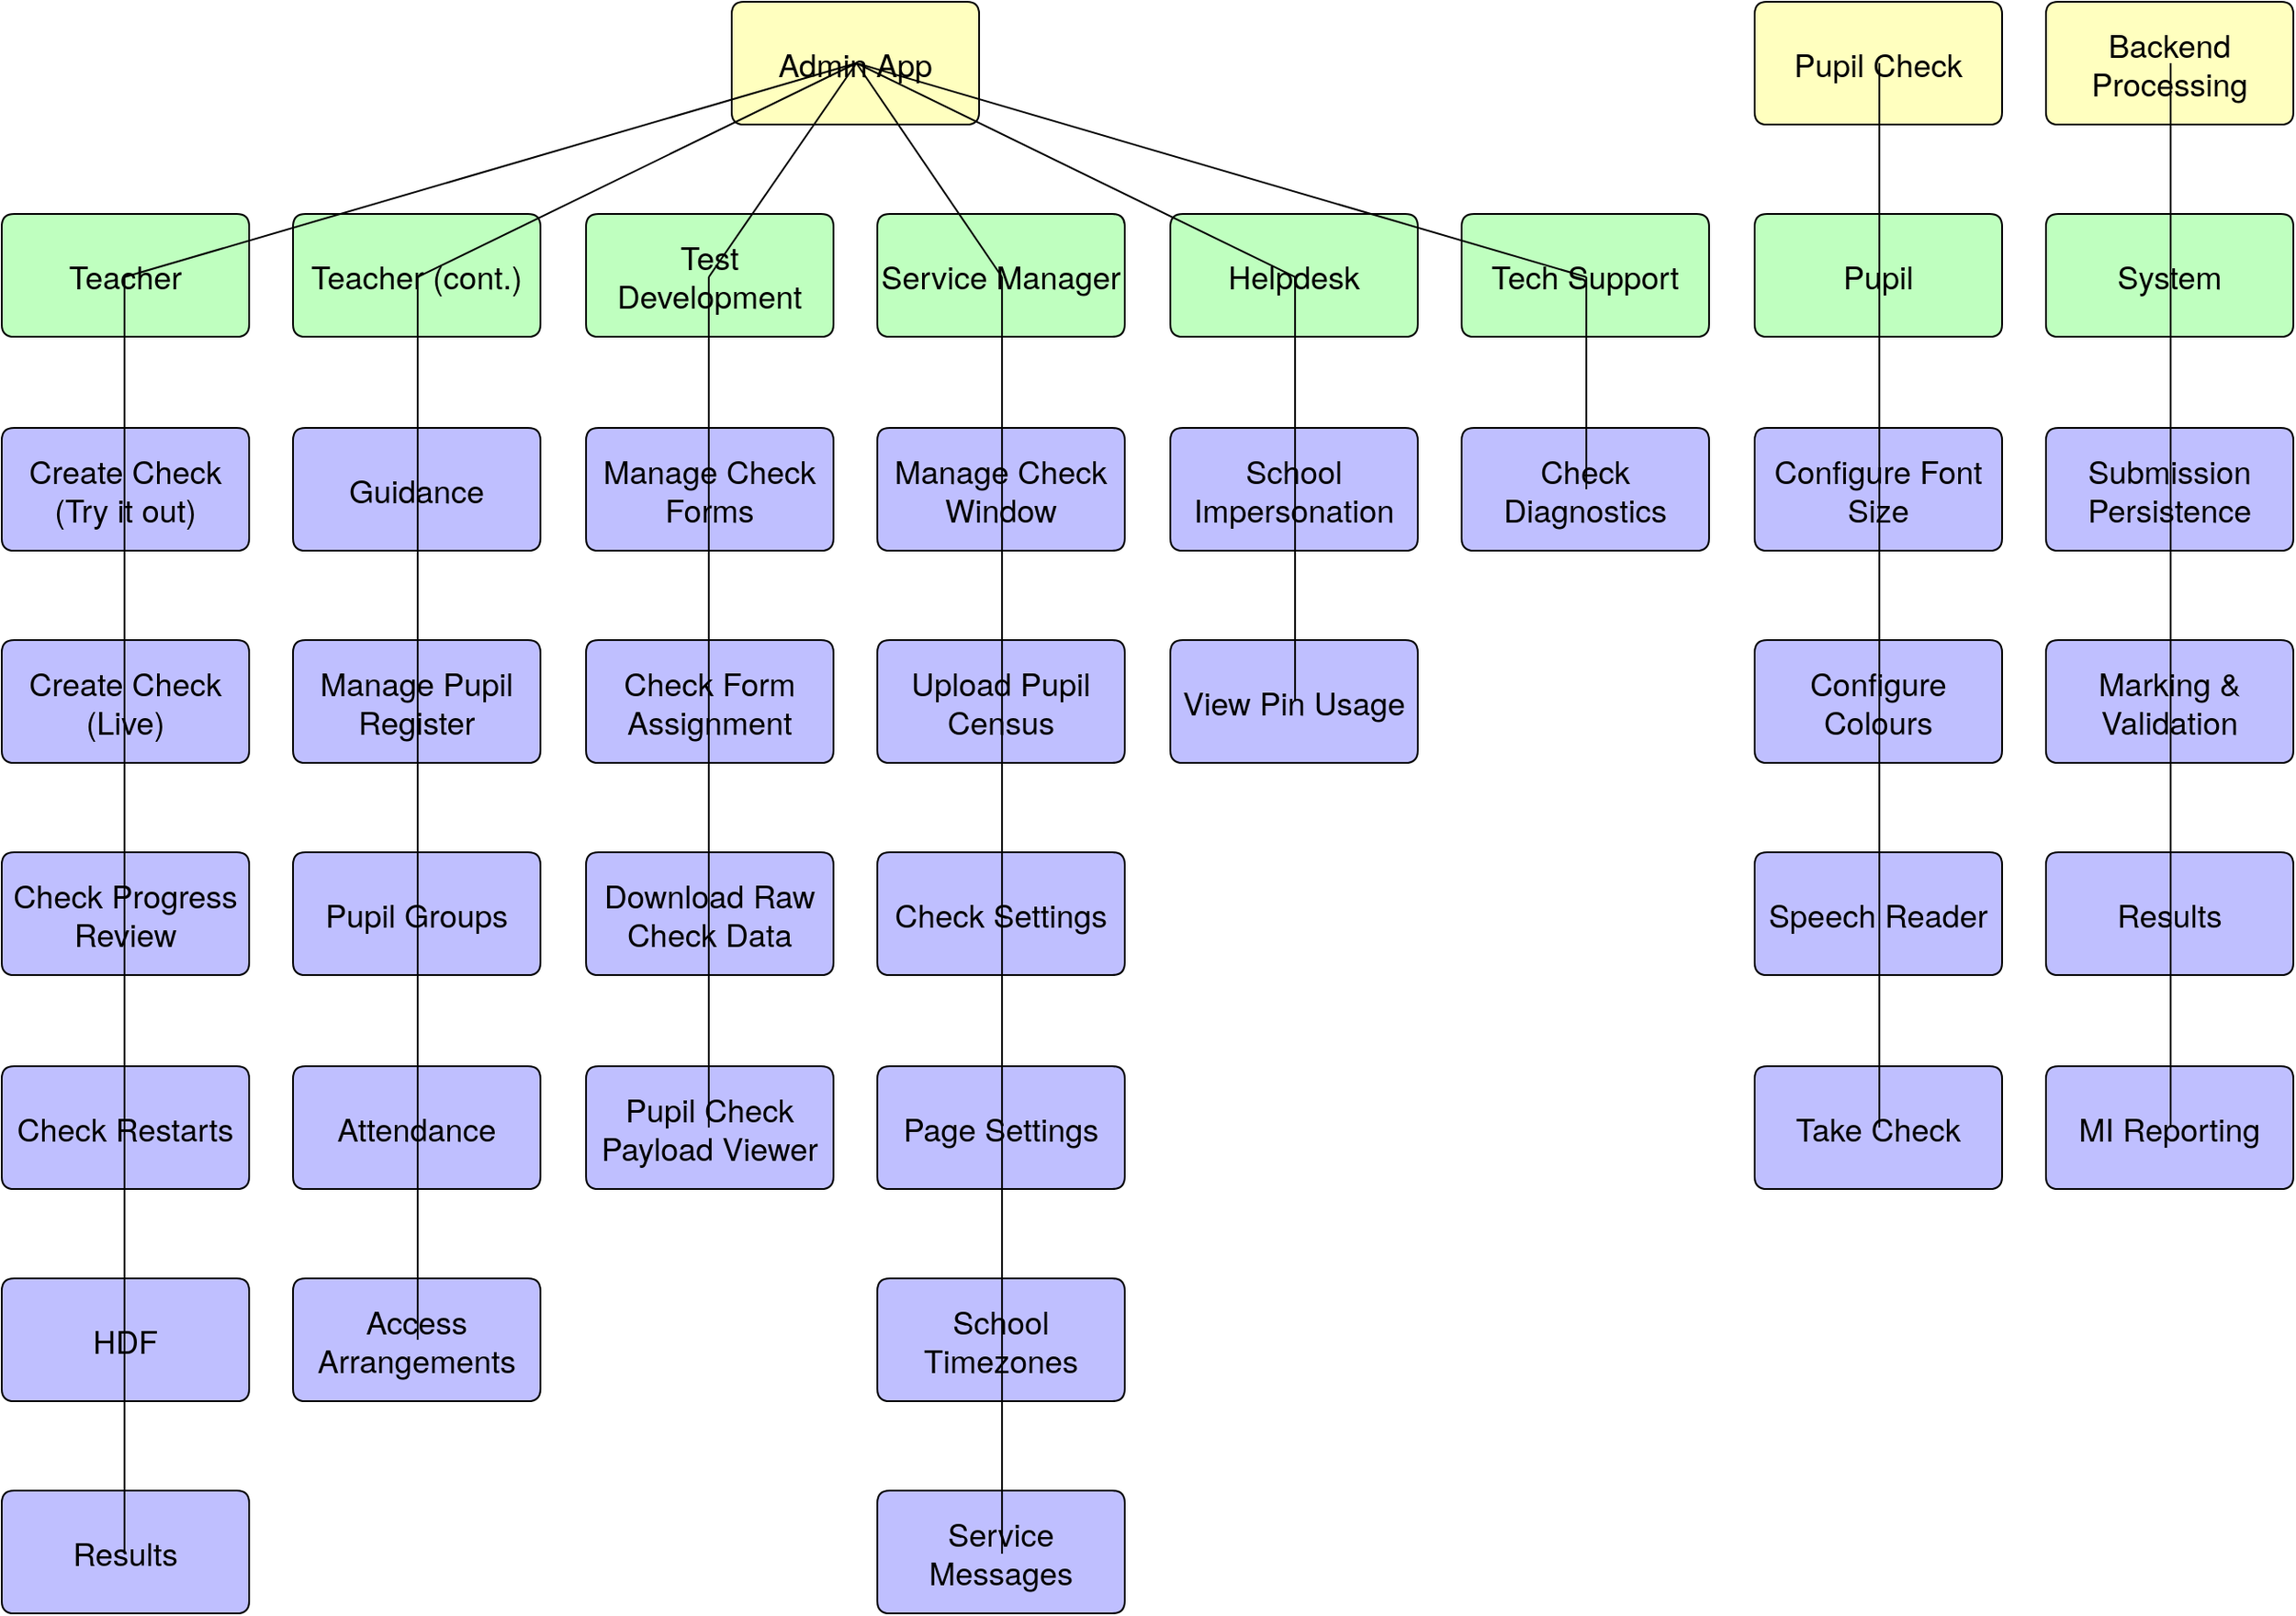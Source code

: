 <mxfile version="14.0.0" type="device"><diagram id="Y-RTV9hDFDya-AUA4AAp" name="Page-1"><mxGraphModel dx="1403" dy="895" grid="1" gridSize="10" guides="1" tooltips="1" connect="1" arrows="1" fold="1" page="1" pageScale="1" pageWidth="1169" pageHeight="827" math="0" shadow="0"><root><mxCell id="0"/><mxCell id="1" parent="0"/><mxCell id="zGZ7-r_WiMqHJLO-a-PP-1" value="&lt;p style=&quot;align:center;margin-left:0;margin-right:0;margin-top:0px;margin-bottom:0px;text-indent:0;valign:middle;direction:ltr;&quot;&gt;&lt;font style=&quot;font-size:18px;font-family:Helvetica Neue;color:#000000;direction:ltr;letter-spacing:0px;line-height:120%;opacity:1&quot;&gt;Admin App&lt;/font&gt;&lt;/p&gt;" style="verticalAlign=middle;align=center;vsdxID=41;fillColor=#ffffbf;gradientColor=none;shape=stencil(nZFdDsIgEIRPs69mAY0HqPUCnoDIKhsRGtr6d3ppNyZofCpPOzPfZpMBTNN72xFo7IecLnRnN3gwO9Cao6fMQ5nAtGCaU8p0zmmMTnRnC6lxdsjJjppojTYfD/wi8bYr3JSncC2hbF/Tbbr6EAYletZqL2DgWIEKF6Mf/RdejH6BZZhbkb44BCm1zn9bLJb8gGnf);strokeColor=#000000;spacingTop=1;spacingBottom=1;spacingLeft=1;spacingRight=1;labelBackgroundColor=none;rounded=1;html=1;whiteSpace=wrap;" vertex="1" parent="1"><mxGeometry x="417" y="1" width="141" height="70" as="geometry"/></mxCell><mxCell id="zGZ7-r_WiMqHJLO-a-PP-2" value="&lt;p style=&quot;align:center;margin-left:0;margin-right:0;margin-top:0px;margin-bottom:0px;text-indent:0;valign:middle;direction:ltr;&quot;&gt;&lt;font style=&quot;font-size:18px;font-family:Helvetica Neue;color:#000000;direction:ltr;letter-spacing:0px;line-height:120%;opacity:1&quot;&gt;Pupil Check&lt;/font&gt;&lt;/p&gt;" style="verticalAlign=middle;align=center;vsdxID=42;fillColor=#ffffbf;gradientColor=none;shape=stencil(nZFdDsIgEIRPs69mAY0HqPUCnoDIKhsRGtr6d3ppNyZofCpPOzPfZpMBTNN72xFo7IecLnRnN3gwO9Cao6fMQ5nAtGCaU8p0zmmMTnRnC6lxdsjJjppojTYfD/wi8bYr3JSncC2hbF/Tbbr6EAYletZqL2DgWIEKF6Mf/RdejH6BZZhbkb44BCm1zn9bLJb8gGnf);strokeColor=#000000;spacingTop=1;spacingBottom=1;spacingLeft=1;spacingRight=1;labelBackgroundColor=none;rounded=1;html=1;whiteSpace=wrap;" vertex="1" parent="1"><mxGeometry x="1000" y="1" width="141" height="70" as="geometry"/></mxCell><mxCell id="zGZ7-r_WiMqHJLO-a-PP-3" value="&lt;p style=&quot;align:center;margin-left:0;margin-right:0;margin-top:0px;margin-bottom:0px;text-indent:0;valign:middle;direction:ltr;&quot;&gt;&lt;font style=&quot;font-size:18px;font-family:Helvetica Neue;color:#000000;direction:ltr;letter-spacing:0px;line-height:120%;opacity:1&quot;&gt;Backend Processing&lt;/font&gt;&lt;/p&gt;" style="verticalAlign=middle;align=center;vsdxID=43;fillColor=#ffffbf;gradientColor=none;shape=stencil(nZFdDsIgEIRPs69mAY0HqPUCnoDIKhsRGtr6d3ppNyZofCpPOzPfZpMBTNN72xFo7IecLnRnN3gwO9Cao6fMQ5nAtGCaU8p0zmmMTnRnC6lxdsjJjppojTYfD/wi8bYr3JSncC2hbF/Tbbr6EAYletZqL2DgWIEKF6Mf/RdejH6BZZhbkb44BCm1zn9bLJb8gGnf);strokeColor=#000000;spacingTop=1;spacingBottom=1;spacingLeft=1;spacingRight=1;labelBackgroundColor=none;rounded=1;html=1;whiteSpace=wrap;" vertex="1" parent="1"><mxGeometry x="1166" y="1" width="141" height="70" as="geometry"/></mxCell><mxCell id="zGZ7-r_WiMqHJLO-a-PP-4" value="&lt;p style=&quot;align:center;margin-left:0;margin-right:0;margin-top:0px;margin-bottom:0px;text-indent:0;valign:middle;direction:ltr;&quot;&gt;&lt;font style=&quot;font-size:18px;font-family:Helvetica Neue;color:#000000;direction:ltr;letter-spacing:0px;line-height:120%;opacity:1&quot;&gt;Pupil&lt;/font&gt;&lt;/p&gt;" style="verticalAlign=middle;align=center;vsdxID=44;fillColor=#bfffbf;gradientColor=none;shape=stencil(nZFdDsIgEIRPs69mAY0HqPUCnoDIKhsRGtr6d3ppNyZofCpPOzPfZpMBTNN72xFo7IecLnRnN3gwO9Cao6fMQ5nAtGCaU8p0zmmMTnRnC6lxdsjJjppojTYfD/wi8bYr3JSncC2hbF/Tbbr6EAYletZqL2DgWIEKF6Mf/RdejH6BZZhbkb44BCm1zn9bLJb8gGnf);strokeColor=#000000;spacingTop=1;spacingBottom=1;spacingLeft=1;spacingRight=1;labelBackgroundColor=none;rounded=1;html=1;whiteSpace=wrap;" vertex="1" parent="1"><mxGeometry x="1000" y="122" width="141" height="70" as="geometry"/></mxCell><mxCell id="zGZ7-r_WiMqHJLO-a-PP-5" value="&lt;p style=&quot;align:center;margin-left:0;margin-right:0;margin-top:0px;margin-bottom:0px;text-indent:0;valign:middle;direction:ltr;&quot;&gt;&lt;font style=&quot;font-size:18px;font-family:Helvetica Neue;color:#000000;direction:ltr;letter-spacing:0px;line-height:120%;opacity:1&quot;&gt;Teacher&lt;/font&gt;&lt;/p&gt;" style="verticalAlign=middle;align=center;vsdxID=45;fillColor=#bfffbf;gradientColor=none;shape=stencil(nZFdDsIgEIRPs69mAY0HqPUCnoDIKhsRGtr6d3ppNyZofCpPOzPfZpMBTNN72xFo7IecLnRnN3gwO9Cao6fMQ5nAtGCaU8p0zmmMTnRnC6lxdsjJjppojTYfD/wi8bYr3JSncC2hbF/Tbbr6EAYletZqL2DgWIEKF6Mf/RdejH6BZZhbkb44BCm1zn9bLJb8gGnf);strokeColor=#000000;spacingTop=1;spacingBottom=1;spacingLeft=1;spacingRight=1;labelBackgroundColor=none;rounded=1;html=1;whiteSpace=wrap;" vertex="1" parent="1"><mxGeometry x="1" y="122" width="141" height="70" as="geometry"/></mxCell><mxCell id="zGZ7-r_WiMqHJLO-a-PP-6" value="&lt;p style=&quot;align:center;margin-left:0;margin-right:0;margin-top:0px;margin-bottom:0px;text-indent:0;valign:middle;direction:ltr;&quot;&gt;&lt;font style=&quot;font-size:18px;font-family:Helvetica Neue;color:#000000;direction:ltr;letter-spacing:0px;line-height:120%;opacity:1&quot;&gt;Create Check (Try it out)&lt;/font&gt;&lt;/p&gt;" style="verticalAlign=middle;align=center;vsdxID=46;fillColor=#bfbfff;gradientColor=none;shape=stencil(nZFdDsIgEIRPs69mAY0HqPUCnoDIKhsRGtr6d3ppNyZofCpPOzPfZpMBTNN72xFo7IecLnRnN3gwO9Cao6fMQ5nAtGCaU8p0zmmMTnRnC6lxdsjJjppojTYfD/wi8bYr3JSncC2hbF/Tbbr6EAYletZqL2DgWIEKF6Mf/RdejH6BZZhbkb44BCm1zn9bLJb8gGnf);strokeColor=#000000;spacingTop=1;spacingBottom=1;spacingLeft=1;spacingRight=1;labelBackgroundColor=none;rounded=1;html=1;whiteSpace=wrap;" vertex="1" parent="1"><mxGeometry x="1" y="244" width="141" height="70" as="geometry"/></mxCell><mxCell id="zGZ7-r_WiMqHJLO-a-PP-7" value="&lt;p style=&quot;align:center;margin-left:0;margin-right:0;margin-top:0px;margin-bottom:0px;text-indent:0;valign:middle;direction:ltr;&quot;&gt;&lt;font style=&quot;font-size:18px;font-family:Helvetica Neue;color:#000000;direction:ltr;letter-spacing:0px;line-height:120%;opacity:1&quot;&gt;Teacher (cont.)&lt;/font&gt;&lt;/p&gt;" style="verticalAlign=middle;align=center;vsdxID=47;fillColor=#bfffbf;gradientColor=none;shape=stencil(nZFdDsIgEIRPs69mAY0HqPUCnoDIKhsRGtr6d3ppNyZofCpPOzPfZpMBTNN72xFo7IecLnRnN3gwO9Cao6fMQ5nAtGCaU8p0zmmMTnRnC6lxdsjJjppojTYfD/wi8bYr3JSncC2hbF/Tbbr6EAYletZqL2DgWIEKF6Mf/RdejH6BZZhbkb44BCm1zn9bLJb8gGnf);strokeColor=#000000;spacingTop=1;spacingBottom=1;spacingLeft=1;spacingRight=1;labelBackgroundColor=none;rounded=1;html=1;whiteSpace=wrap;" vertex="1" parent="1"><mxGeometry x="167" y="122" width="141" height="70" as="geometry"/></mxCell><mxCell id="zGZ7-r_WiMqHJLO-a-PP-8" value="&lt;p style=&quot;align:center;margin-left:0;margin-right:0;margin-top:0px;margin-bottom:0px;text-indent:0;valign:middle;direction:ltr;&quot;&gt;&lt;font style=&quot;font-size:18px;font-family:Helvetica Neue;color:#000000;direction:ltr;letter-spacing:0px;line-height:120%;opacity:1&quot;&gt;Test Development&lt;/font&gt;&lt;/p&gt;" style="verticalAlign=middle;align=center;vsdxID=48;fillColor=#bfffbf;gradientColor=none;shape=stencil(nZFdDsIgEIRPs69mAY0HqPUCnoDIKhsRGtr6d3ppNyZofCpPOzPfZpMBTNN72xFo7IecLnRnN3gwO9Cao6fMQ5nAtGCaU8p0zmmMTnRnC6lxdsjJjppojTYfD/wi8bYr3JSncC2hbF/Tbbr6EAYletZqL2DgWIEKF6Mf/RdejH6BZZhbkb44BCm1zn9bLJb8gGnf);strokeColor=#000000;spacingTop=1;spacingBottom=1;spacingLeft=1;spacingRight=1;labelBackgroundColor=none;rounded=1;html=1;whiteSpace=wrap;" vertex="1" parent="1"><mxGeometry x="334" y="122" width="141" height="70" as="geometry"/></mxCell><mxCell id="zGZ7-r_WiMqHJLO-a-PP-9" value="&lt;p style=&quot;align:center;margin-left:0;margin-right:0;margin-top:0px;margin-bottom:0px;text-indent:0;valign:middle;direction:ltr;&quot;&gt;&lt;font style=&quot;font-size:18px;font-family:Helvetica Neue;color:#000000;direction:ltr;letter-spacing:0px;line-height:120%;opacity:1&quot;&gt;Service Manager&lt;/font&gt;&lt;/p&gt;" style="verticalAlign=middle;align=center;vsdxID=49;fillColor=#bfffbf;gradientColor=none;shape=stencil(nZFdDsIgEIRPs69mAY0HqPUCnoDIKhsRGtr6d3ppNyZofCpPOzPfZpMBTNN72xFo7IecLnRnN3gwO9Cao6fMQ5nAtGCaU8p0zmmMTnRnC6lxdsjJjppojTYfD/wi8bYr3JSncC2hbF/Tbbr6EAYletZqL2DgWIEKF6Mf/RdejH6BZZhbkb44BCm1zn9bLJb8gGnf);strokeColor=#000000;spacingTop=1;spacingBottom=1;spacingLeft=1;spacingRight=1;labelBackgroundColor=none;rounded=1;html=1;whiteSpace=wrap;" vertex="1" parent="1"><mxGeometry x="500" y="122" width="141" height="70" as="geometry"/></mxCell><mxCell id="zGZ7-r_WiMqHJLO-a-PP-10" value="&lt;p style=&quot;align:center;margin-left:0;margin-right:0;margin-top:0px;margin-bottom:0px;text-indent:0;valign:middle;direction:ltr;&quot;&gt;&lt;font style=&quot;font-size:18px;font-family:Helvetica Neue;color:#000000;direction:ltr;letter-spacing:0px;line-height:120%;opacity:1&quot;&gt;Helpdesk&lt;/font&gt;&lt;/p&gt;" style="verticalAlign=middle;align=center;vsdxID=50;fillColor=#bfffbf;gradientColor=none;shape=stencil(nZFdDsIgEIRPs69mAY0HqPUCnoDIKhsRGtr6d3ppNyZofCpPOzPfZpMBTNN72xFo7IecLnRnN3gwO9Cao6fMQ5nAtGCaU8p0zmmMTnRnC6lxdsjJjppojTYfD/wi8bYr3JSncC2hbF/Tbbr6EAYletZqL2DgWIEKF6Mf/RdejH6BZZhbkb44BCm1zn9bLJb8gGnf);strokeColor=#000000;spacingTop=1;spacingBottom=1;spacingLeft=1;spacingRight=1;labelBackgroundColor=none;rounded=1;html=1;whiteSpace=wrap;" vertex="1" parent="1"><mxGeometry x="667" y="122" width="141" height="70" as="geometry"/></mxCell><mxCell id="zGZ7-r_WiMqHJLO-a-PP-11" value="&lt;p style=&quot;align:center;margin-left:0;margin-right:0;margin-top:0px;margin-bottom:0px;text-indent:0;valign:middle;direction:ltr;&quot;&gt;&lt;font style=&quot;font-size:18px;font-family:Helvetica Neue;color:#000000;direction:ltr;letter-spacing:0px;line-height:120%;opacity:1&quot;&gt;Tech Support&lt;/font&gt;&lt;/p&gt;" style="verticalAlign=middle;align=center;vsdxID=51;fillColor=#bfffbf;gradientColor=none;shape=stencil(nZFdDsIgEIRPs69mAY0HqPUCnoDIKhsRGtr6d3ppNyZofCpPOzPfZpMBTNN72xFo7IecLnRnN3gwO9Cao6fMQ5nAtGCaU8p0zmmMTnRnC6lxdsjJjppojTYfD/wi8bYr3JSncC2hbF/Tbbr6EAYletZqL2DgWIEKF6Mf/RdejH6BZZhbkb44BCm1zn9bLJb8gGnf);strokeColor=#000000;spacingTop=1;spacingBottom=1;spacingLeft=1;spacingRight=1;labelBackgroundColor=none;rounded=1;html=1;whiteSpace=wrap;" vertex="1" parent="1"><mxGeometry x="833" y="122" width="141" height="70" as="geometry"/></mxCell><mxCell id="zGZ7-r_WiMqHJLO-a-PP-12" value="&lt;p style=&quot;align:center;margin-left:0;margin-right:0;margin-top:0px;margin-bottom:0px;text-indent:0;valign:middle;direction:ltr;&quot;&gt;&lt;font style=&quot;font-size:18px;font-family:Helvetica Neue;color:#000000;direction:ltr;letter-spacing:0px;line-height:120%;opacity:1&quot;&gt;Manage Check Window&lt;/font&gt;&lt;/p&gt;" style="verticalAlign=middle;align=center;vsdxID=52;fillColor=#bfbfff;gradientColor=none;shape=stencil(nZFdDsIgEIRPs69mAY0HqPUCnoDIKhsRGtr6d3ppNyZofCpPOzPfZpMBTNN72xFo7IecLnRnN3gwO9Cao6fMQ5nAtGCaU8p0zmmMTnRnC6lxdsjJjppojTYfD/wi8bYr3JSncC2hbF/Tbbr6EAYletZqL2DgWIEKF6Mf/RdejH6BZZhbkb44BCm1zn9bLJb8gGnf);strokeColor=#000000;spacingTop=1;spacingBottom=1;spacingLeft=1;spacingRight=1;labelBackgroundColor=none;rounded=1;html=1;whiteSpace=wrap;" vertex="1" parent="1"><mxGeometry x="500" y="244" width="141" height="70" as="geometry"/></mxCell><mxCell id="zGZ7-r_WiMqHJLO-a-PP-13" value="&lt;p style=&quot;align:center;margin-left:0;margin-right:0;margin-top:0px;margin-bottom:0px;text-indent:0;valign:middle;direction:ltr;&quot;&gt;&lt;font style=&quot;font-size:18px;font-family:Helvetica Neue;color:#000000;direction:ltr;letter-spacing:0px;line-height:120%;opacity:1&quot;&gt;Upload Pupil Census&lt;/font&gt;&lt;/p&gt;" style="verticalAlign=middle;align=center;vsdxID=53;fillColor=#bfbfff;gradientColor=none;shape=stencil(nZFdDsIgEIRPs69mAY0HqPUCnoDIKhsRGtr6d3ppNyZofCpPOzPfZpMBTNN72xFo7IecLnRnN3gwO9Cao6fMQ5nAtGCaU8p0zmmMTnRnC6lxdsjJjppojTYfD/wi8bYr3JSncC2hbF/Tbbr6EAYletZqL2DgWIEKF6Mf/RdejH6BZZhbkb44BCm1zn9bLJb8gGnf);strokeColor=#000000;spacingTop=1;spacingBottom=1;spacingLeft=1;spacingRight=1;labelBackgroundColor=none;rounded=1;html=1;whiteSpace=wrap;" vertex="1" parent="1"><mxGeometry x="500" y="365" width="141" height="70" as="geometry"/></mxCell><mxCell id="zGZ7-r_WiMqHJLO-a-PP-14" value="&lt;p style=&quot;align:center;margin-left:0;margin-right:0;margin-top:0px;margin-bottom:0px;text-indent:0;valign:middle;direction:ltr;&quot;&gt;&lt;font style=&quot;font-size:18px;font-family:Helvetica Neue;color:#000000;direction:ltr;letter-spacing:0px;line-height:120%;opacity:1&quot;&gt;Check Settings&lt;/font&gt;&lt;/p&gt;" style="verticalAlign=middle;align=center;vsdxID=54;fillColor=#bfbfff;gradientColor=none;shape=stencil(nZFdDsIgEIRPs69mAY0HqPUCnoDIKhsRGtr6d3ppNyZofCpPOzPfZpMBTNN72xFo7IecLnRnN3gwO9Cao6fMQ5nAtGCaU8p0zmmMTnRnC6lxdsjJjppojTYfD/wi8bYr3JSncC2hbF/Tbbr6EAYletZqL2DgWIEKF6Mf/RdejH6BZZhbkb44BCm1zn9bLJb8gGnf);strokeColor=#000000;spacingTop=1;spacingBottom=1;spacingLeft=1;spacingRight=1;labelBackgroundColor=none;rounded=1;html=1;whiteSpace=wrap;" vertex="1" parent="1"><mxGeometry x="500" y="486" width="141" height="70" as="geometry"/></mxCell><mxCell id="zGZ7-r_WiMqHJLO-a-PP-15" value="&lt;p style=&quot;align:center;margin-left:0;margin-right:0;margin-top:0px;margin-bottom:0px;text-indent:0;valign:middle;direction:ltr;&quot;&gt;&lt;font style=&quot;font-size:18px;font-family:Helvetica Neue;color:#000000;direction:ltr;letter-spacing:0px;line-height:120%;opacity:1&quot;&gt;Page Settings&lt;/font&gt;&lt;/p&gt;" style="verticalAlign=middle;align=center;vsdxID=55;fillColor=#bfbfff;gradientColor=none;shape=stencil(nZFdDsIgEIRPs69mAY0HqPUCnoDIKhsRGtr6d3ppNyZofCpPOzPfZpMBTNN72xFo7IecLnRnN3gwO9Cao6fMQ5nAtGCaU8p0zmmMTnRnC6lxdsjJjppojTYfD/wi8bYr3JSncC2hbF/Tbbr6EAYletZqL2DgWIEKF6Mf/RdejH6BZZhbkb44BCm1zn9bLJb8gGnf);strokeColor=#000000;spacingTop=1;spacingBottom=1;spacingLeft=1;spacingRight=1;labelBackgroundColor=none;rounded=1;html=1;whiteSpace=wrap;" vertex="1" parent="1"><mxGeometry x="500" y="608" width="141" height="70" as="geometry"/></mxCell><mxCell id="zGZ7-r_WiMqHJLO-a-PP-16" value="&lt;p style=&quot;align:center;margin-left:0;margin-right:0;margin-top:0px;margin-bottom:0px;text-indent:0;valign:middle;direction:ltr;&quot;&gt;&lt;font style=&quot;font-size:18px;font-family:Helvetica Neue;color:#000000;direction:ltr;letter-spacing:0px;line-height:120%;opacity:1&quot;&gt;School Timezones&lt;/font&gt;&lt;/p&gt;" style="verticalAlign=middle;align=center;vsdxID=56;fillColor=#bfbfff;gradientColor=none;shape=stencil(nZFdDsIgEIRPs69mAY0HqPUCnoDIKhsRGtr6d3ppNyZofCpPOzPfZpMBTNN72xFo7IecLnRnN3gwO9Cao6fMQ5nAtGCaU8p0zmmMTnRnC6lxdsjJjppojTYfD/wi8bYr3JSncC2hbF/Tbbr6EAYletZqL2DgWIEKF6Mf/RdejH6BZZhbkb44BCm1zn9bLJb8gGnf);strokeColor=#000000;spacingTop=1;spacingBottom=1;spacingLeft=1;spacingRight=1;labelBackgroundColor=none;rounded=1;html=1;whiteSpace=wrap;" vertex="1" parent="1"><mxGeometry x="500" y="729" width="141" height="70" as="geometry"/></mxCell><mxCell id="zGZ7-r_WiMqHJLO-a-PP-17" value="&lt;p style=&quot;align:center;margin-left:0;margin-right:0;margin-top:0px;margin-bottom:0px;text-indent:0;valign:middle;direction:ltr;&quot;&gt;&lt;font style=&quot;font-size:18px;font-family:Helvetica Neue;color:#000000;direction:ltr;letter-spacing:0px;line-height:120%;opacity:1&quot;&gt;Service Messages&lt;/font&gt;&lt;/p&gt;" style="verticalAlign=middle;align=center;vsdxID=57;fillColor=#bfbfff;gradientColor=none;shape=stencil(nZFdDsIgEIRPs69mAY0HqPUCnoDIKhsRGtr6d3ppNyZofCpPOzPfZpMBTNN72xFo7IecLnRnN3gwO9Cao6fMQ5nAtGCaU8p0zmmMTnRnC6lxdsjJjppojTYfD/wi8bYr3JSncC2hbF/Tbbr6EAYletZqL2DgWIEKF6Mf/RdejH6BZZhbkb44BCm1zn9bLJb8gGnf);strokeColor=#000000;spacingTop=1;spacingBottom=1;spacingLeft=1;spacingRight=1;labelBackgroundColor=none;rounded=1;html=1;whiteSpace=wrap;" vertex="1" parent="1"><mxGeometry x="500" y="850" width="141" height="70" as="geometry"/></mxCell><mxCell id="zGZ7-r_WiMqHJLO-a-PP-18" value="&lt;p style=&quot;align:center;margin-left:0;margin-right:0;margin-top:0px;margin-bottom:0px;text-indent:0;valign:middle;direction:ltr;&quot;&gt;&lt;font style=&quot;font-size:18px;font-family:Helvetica Neue;color:#000000;direction:ltr;letter-spacing:0px;line-height:120%;opacity:1&quot;&gt;Manage Check Forms&lt;/font&gt;&lt;/p&gt;" style="verticalAlign=middle;align=center;vsdxID=58;fillColor=#bfbfff;gradientColor=none;shape=stencil(nZFdDsIgEIRPs69mAY0HqPUCnoDIKhsRGtr6d3ppNyZofCpPOzPfZpMBTNN72xFo7IecLnRnN3gwO9Cao6fMQ5nAtGCaU8p0zmmMTnRnC6lxdsjJjppojTYfD/wi8bYr3JSncC2hbF/Tbbr6EAYletZqL2DgWIEKF6Mf/RdejH6BZZhbkb44BCm1zn9bLJb8gGnf);strokeColor=#000000;spacingTop=1;spacingBottom=1;spacingLeft=1;spacingRight=1;labelBackgroundColor=none;rounded=1;html=1;whiteSpace=wrap;" vertex="1" parent="1"><mxGeometry x="334" y="244" width="141" height="70" as="geometry"/></mxCell><mxCell id="zGZ7-r_WiMqHJLO-a-PP-19" value="&lt;p style=&quot;align:center;margin-left:0;margin-right:0;margin-top:0px;margin-bottom:0px;text-indent:0;valign:middle;direction:ltr;&quot;&gt;&lt;font style=&quot;font-size:18px;font-family:Helvetica Neue;color:#000000;direction:ltr;letter-spacing:0px;line-height:120%;opacity:1&quot;&gt;Check Form Assignment&lt;/font&gt;&lt;/p&gt;" style="verticalAlign=middle;align=center;vsdxID=59;fillColor=#bfbfff;gradientColor=none;shape=stencil(nZFdDsIgEIRPs69mAY0HqPUCnoDIKhsRGtr6d3ppNyZofCpPOzPfZpMBTNN72xFo7IecLnRnN3gwO9Cao6fMQ5nAtGCaU8p0zmmMTnRnC6lxdsjJjppojTYfD/wi8bYr3JSncC2hbF/Tbbr6EAYletZqL2DgWIEKF6Mf/RdejH6BZZhbkb44BCm1zn9bLJb8gGnf);strokeColor=#000000;spacingTop=1;spacingBottom=1;spacingLeft=1;spacingRight=1;labelBackgroundColor=none;rounded=1;html=1;whiteSpace=wrap;" vertex="1" parent="1"><mxGeometry x="334" y="365" width="141" height="70" as="geometry"/></mxCell><mxCell id="zGZ7-r_WiMqHJLO-a-PP-20" value="&lt;p style=&quot;align:center;margin-left:0;margin-right:0;margin-top:0px;margin-bottom:0px;text-indent:0;valign:middle;direction:ltr;&quot;&gt;&lt;font style=&quot;font-size:18px;font-family:Helvetica Neue;color:#000000;direction:ltr;letter-spacing:0px;line-height:120%;opacity:1&quot;&gt;Download Raw Check Data&lt;/font&gt;&lt;/p&gt;" style="verticalAlign=middle;align=center;vsdxID=60;fillColor=#bfbfff;gradientColor=none;shape=stencil(nZFdDsIgEIRPs69mAY0HqPUCnoDIKhsRGtr6d3ppNyZofCpPOzPfZpMBTNN72xFo7IecLnRnN3gwO9Cao6fMQ5nAtGCaU8p0zmmMTnRnC6lxdsjJjppojTYfD/wi8bYr3JSncC2hbF/Tbbr6EAYletZqL2DgWIEKF6Mf/RdejH6BZZhbkb44BCm1zn9bLJb8gGnf);strokeColor=#000000;spacingTop=1;spacingBottom=1;spacingLeft=1;spacingRight=1;labelBackgroundColor=none;rounded=1;html=1;whiteSpace=wrap;" vertex="1" parent="1"><mxGeometry x="334" y="486" width="141" height="70" as="geometry"/></mxCell><mxCell id="zGZ7-r_WiMqHJLO-a-PP-21" value="&lt;p style=&quot;align:center;margin-left:0;margin-right:0;margin-top:0px;margin-bottom:0px;text-indent:0;valign:middle;direction:ltr;&quot;&gt;&lt;font style=&quot;font-size:18px;font-family:Helvetica Neue;color:#000000;direction:ltr;letter-spacing:0px;line-height:120%;opacity:1&quot;&gt;Pupil Check Payload Viewer&lt;/font&gt;&lt;/p&gt;" style="verticalAlign=middle;align=center;vsdxID=61;fillColor=#bfbfff;gradientColor=none;shape=stencil(nZFdDsIgEIRPs69mAY0HqPUCnoDIKhsRGtr6d3ppNyZofCpPOzPfZpMBTNN72xFo7IecLnRnN3gwO9Cao6fMQ5nAtGCaU8p0zmmMTnRnC6lxdsjJjppojTYfD/wi8bYr3JSncC2hbF/Tbbr6EAYletZqL2DgWIEKF6Mf/RdejH6BZZhbkb44BCm1zn9bLJb8gGnf);strokeColor=#000000;spacingTop=1;spacingBottom=1;spacingLeft=1;spacingRight=1;labelBackgroundColor=none;rounded=1;html=1;whiteSpace=wrap;" vertex="1" parent="1"><mxGeometry x="334" y="608" width="141" height="70" as="geometry"/></mxCell><mxCell id="zGZ7-r_WiMqHJLO-a-PP-22" value="&lt;p style=&quot;align:center;margin-left:0;margin-right:0;margin-top:0px;margin-bottom:0px;text-indent:0;valign:middle;direction:ltr;&quot;&gt;&lt;font style=&quot;font-size:18px;font-family:Helvetica Neue;color:#000000;direction:ltr;letter-spacing:0px;line-height:120%;opacity:1&quot;&gt;School Impersonation&lt;/font&gt;&lt;/p&gt;" style="verticalAlign=middle;align=center;vsdxID=62;fillColor=#bfbfff;gradientColor=none;shape=stencil(nZFdDsIgEIRPs69mAY0HqPUCnoDIKhsRGtr6d3ppNyZofCpPOzPfZpMBTNN72xFo7IecLnRnN3gwO9Cao6fMQ5nAtGCaU8p0zmmMTnRnC6lxdsjJjppojTYfD/wi8bYr3JSncC2hbF/Tbbr6EAYletZqL2DgWIEKF6Mf/RdejH6BZZhbkb44BCm1zn9bLJb8gGnf);strokeColor=#000000;spacingTop=1;spacingBottom=1;spacingLeft=1;spacingRight=1;labelBackgroundColor=none;rounded=1;html=1;whiteSpace=wrap;" vertex="1" parent="1"><mxGeometry x="667" y="244" width="141" height="70" as="geometry"/></mxCell><mxCell id="zGZ7-r_WiMqHJLO-a-PP-23" value="&lt;p style=&quot;align:center;margin-left:0;margin-right:0;margin-top:0px;margin-bottom:0px;text-indent:0;valign:middle;direction:ltr;&quot;&gt;&lt;font style=&quot;font-size:18px;font-family:Helvetica Neue;color:#000000;direction:ltr;letter-spacing:0px;line-height:120%;opacity:1&quot;&gt;View Pin Usage&lt;/font&gt;&lt;/p&gt;" style="verticalAlign=middle;align=center;vsdxID=63;fillColor=#bfbfff;gradientColor=none;shape=stencil(nZFdDsIgEIRPs69mAY0HqPUCnoDIKhsRGtr6d3ppNyZofCpPOzPfZpMBTNN72xFo7IecLnRnN3gwO9Cao6fMQ5nAtGCaU8p0zmmMTnRnC6lxdsjJjppojTYfD/wi8bYr3JSncC2hbF/Tbbr6EAYletZqL2DgWIEKF6Mf/RdejH6BZZhbkb44BCm1zn9bLJb8gGnf);strokeColor=#000000;spacingTop=1;spacingBottom=1;spacingLeft=1;spacingRight=1;labelBackgroundColor=none;rounded=1;html=1;whiteSpace=wrap;" vertex="1" parent="1"><mxGeometry x="667" y="365" width="141" height="70" as="geometry"/></mxCell><mxCell id="zGZ7-r_WiMqHJLO-a-PP-24" value="&lt;p style=&quot;align:center;margin-left:0;margin-right:0;margin-top:0px;margin-bottom:0px;text-indent:0;valign:middle;direction:ltr;&quot;&gt;&lt;font style=&quot;font-size:18px;font-family:Helvetica Neue;color:#000000;direction:ltr;letter-spacing:0px;line-height:120%;opacity:1&quot;&gt;Check Diagnostics&lt;/font&gt;&lt;/p&gt;" style="verticalAlign=middle;align=center;vsdxID=64;fillColor=#bfbfff;gradientColor=none;shape=stencil(nZFdDsIgEIRPs69mAY0HqPUCnoDIKhsRGtr6d3ppNyZofCpPOzPfZpMBTNN72xFo7IecLnRnN3gwO9Cao6fMQ5nAtGCaU8p0zmmMTnRnC6lxdsjJjppojTYfD/wi8bYr3JSncC2hbF/Tbbr6EAYletZqL2DgWIEKF6Mf/RdejH6BZZhbkb44BCm1zn9bLJb8gGnf);strokeColor=#000000;spacingTop=1;spacingBottom=1;spacingLeft=1;spacingRight=1;labelBackgroundColor=none;rounded=1;html=1;whiteSpace=wrap;" vertex="1" parent="1"><mxGeometry x="833" y="244" width="141" height="70" as="geometry"/></mxCell><mxCell id="zGZ7-r_WiMqHJLO-a-PP-25" value="&lt;p style=&quot;align:center;margin-left:0;margin-right:0;margin-top:0px;margin-bottom:0px;text-indent:0;valign:middle;direction:ltr;&quot;&gt;&lt;font style=&quot;font-size:18px;font-family:Helvetica Neue;color:#000000;direction:ltr;letter-spacing:0px;line-height:120%;opacity:1&quot;&gt;Guidance&lt;/font&gt;&lt;/p&gt;" style="verticalAlign=middle;align=center;vsdxID=65;fillColor=#bfbfff;gradientColor=none;shape=stencil(nZFdDsIgEIRPs69mAY0HqPUCnoDIKhsRGtr6d3ppNyZofCpPOzPfZpMBTNN72xFo7IecLnRnN3gwO9Cao6fMQ5nAtGCaU8p0zmmMTnRnC6lxdsjJjppojTYfD/wi8bYr3JSncC2hbF/Tbbr6EAYletZqL2DgWIEKF6Mf/RdejH6BZZhbkb44BCm1zn9bLJb8gGnf);strokeColor=#000000;spacingTop=1;spacingBottom=1;spacingLeft=1;spacingRight=1;labelBackgroundColor=none;rounded=1;html=1;whiteSpace=wrap;" vertex="1" parent="1"><mxGeometry x="167" y="244" width="141" height="70" as="geometry"/></mxCell><mxCell id="zGZ7-r_WiMqHJLO-a-PP-26" value="&lt;p style=&quot;align:center;margin-left:0;margin-right:0;margin-top:0px;margin-bottom:0px;text-indent:0;valign:middle;direction:ltr;&quot;&gt;&lt;font style=&quot;font-size:18px;font-family:Helvetica Neue;color:#000000;direction:ltr;letter-spacing:0px;line-height:120%;opacity:1&quot;&gt;Manage Pupil Register&lt;/font&gt;&lt;/p&gt;" style="verticalAlign=middle;align=center;vsdxID=66;fillColor=#bfbfff;gradientColor=none;shape=stencil(nZFdDsIgEIRPs69mAY0HqPUCnoDIKhsRGtr6d3ppNyZofCpPOzPfZpMBTNN72xFo7IecLnRnN3gwO9Cao6fMQ5nAtGCaU8p0zmmMTnRnC6lxdsjJjppojTYfD/wi8bYr3JSncC2hbF/Tbbr6EAYletZqL2DgWIEKF6Mf/RdejH6BZZhbkb44BCm1zn9bLJb8gGnf);strokeColor=#000000;spacingTop=1;spacingBottom=1;spacingLeft=1;spacingRight=1;labelBackgroundColor=none;rounded=1;html=1;whiteSpace=wrap;" vertex="1" parent="1"><mxGeometry x="167" y="365" width="141" height="70" as="geometry"/></mxCell><mxCell id="zGZ7-r_WiMqHJLO-a-PP-27" value="&lt;p style=&quot;align:center;margin-left:0;margin-right:0;margin-top:0px;margin-bottom:0px;text-indent:0;valign:middle;direction:ltr;&quot;&gt;&lt;font style=&quot;font-size:18px;font-family:Helvetica Neue;color:#000000;direction:ltr;letter-spacing:0px;line-height:120%;opacity:1&quot;&gt;Pupil Groups&lt;/font&gt;&lt;/p&gt;" style="verticalAlign=middle;align=center;vsdxID=67;fillColor=#bfbfff;gradientColor=none;shape=stencil(nZFdDsIgEIRPs69mAY0HqPUCnoDIKhsRGtr6d3ppNyZofCpPOzPfZpMBTNN72xFo7IecLnRnN3gwO9Cao6fMQ5nAtGCaU8p0zmmMTnRnC6lxdsjJjppojTYfD/wi8bYr3JSncC2hbF/Tbbr6EAYletZqL2DgWIEKF6Mf/RdejH6BZZhbkb44BCm1zn9bLJb8gGnf);strokeColor=#000000;spacingTop=1;spacingBottom=1;spacingLeft=1;spacingRight=1;labelBackgroundColor=none;rounded=1;html=1;whiteSpace=wrap;" vertex="1" parent="1"><mxGeometry x="167" y="486" width="141" height="70" as="geometry"/></mxCell><mxCell id="zGZ7-r_WiMqHJLO-a-PP-28" value="&lt;p style=&quot;align:center;margin-left:0;margin-right:0;margin-top:0px;margin-bottom:0px;text-indent:0;valign:middle;direction:ltr;&quot;&gt;&lt;font style=&quot;font-size:18px;font-family:Helvetica Neue;color:#000000;direction:ltr;letter-spacing:0px;line-height:120%;opacity:1&quot;&gt;Attendance&lt;/font&gt;&lt;/p&gt;" style="verticalAlign=middle;align=center;vsdxID=68;fillColor=#bfbfff;gradientColor=none;shape=stencil(nZFdDsIgEIRPs69mAY0HqPUCnoDIKhsRGtr6d3ppNyZofCpPOzPfZpMBTNN72xFo7IecLnRnN3gwO9Cao6fMQ5nAtGCaU8p0zmmMTnRnC6lxdsjJjppojTYfD/wi8bYr3JSncC2hbF/Tbbr6EAYletZqL2DgWIEKF6Mf/RdejH6BZZhbkb44BCm1zn9bLJb8gGnf);strokeColor=#000000;spacingTop=1;spacingBottom=1;spacingLeft=1;spacingRight=1;labelBackgroundColor=none;rounded=1;html=1;whiteSpace=wrap;" vertex="1" parent="1"><mxGeometry x="167" y="608" width="141" height="70" as="geometry"/></mxCell><mxCell id="zGZ7-r_WiMqHJLO-a-PP-29" value="&lt;p style=&quot;align:center;margin-left:0;margin-right:0;margin-top:0px;margin-bottom:0px;text-indent:0;valign:middle;direction:ltr;&quot;&gt;&lt;font style=&quot;font-size:18px;font-family:Helvetica Neue;color:#000000;direction:ltr;letter-spacing:0px;line-height:120%;opacity:1&quot;&gt;Access Arrangements&lt;/font&gt;&lt;/p&gt;" style="verticalAlign=middle;align=center;vsdxID=69;fillColor=#bfbfff;gradientColor=none;shape=stencil(nZFdDsIgEIRPs69mAY0HqPUCnoDIKhsRGtr6d3ppNyZofCpPOzPfZpMBTNN72xFo7IecLnRnN3gwO9Cao6fMQ5nAtGCaU8p0zmmMTnRnC6lxdsjJjppojTYfD/wi8bYr3JSncC2hbF/Tbbr6EAYletZqL2DgWIEKF6Mf/RdejH6BZZhbkb44BCm1zn9bLJb8gGnf);strokeColor=#000000;spacingTop=1;spacingBottom=1;spacingLeft=1;spacingRight=1;labelBackgroundColor=none;rounded=1;html=1;whiteSpace=wrap;" vertex="1" parent="1"><mxGeometry x="167" y="729" width="141" height="70" as="geometry"/></mxCell><mxCell id="zGZ7-r_WiMqHJLO-a-PP-30" value="&lt;p style=&quot;align:center;margin-left:0;margin-right:0;margin-top:0px;margin-bottom:0px;text-indent:0;valign:middle;direction:ltr;&quot;&gt;&lt;font style=&quot;font-size:18px;font-family:Helvetica Neue;color:#000000;direction:ltr;letter-spacing:0px;line-height:120%;opacity:1&quot;&gt;Create Check (Live)&lt;/font&gt;&lt;/p&gt;" style="verticalAlign=middle;align=center;vsdxID=70;fillColor=#bfbfff;gradientColor=none;shape=stencil(nZFdDsIgEIRPs69mAY0HqPUCnoDIKhsRGtr6d3ppNyZofCpPOzPfZpMBTNN72xFo7IecLnRnN3gwO9Cao6fMQ5nAtGCaU8p0zmmMTnRnC6lxdsjJjppojTYfD/wi8bYr3JSncC2hbF/Tbbr6EAYletZqL2DgWIEKF6Mf/RdejH6BZZhbkb44BCm1zn9bLJb8gGnf);strokeColor=#000000;spacingTop=1;spacingBottom=1;spacingLeft=1;spacingRight=1;labelBackgroundColor=none;rounded=1;html=1;whiteSpace=wrap;" vertex="1" parent="1"><mxGeometry x="1" y="365" width="141" height="70" as="geometry"/></mxCell><mxCell id="zGZ7-r_WiMqHJLO-a-PP-31" value="&lt;p style=&quot;align:center;margin-left:0;margin-right:0;margin-top:0px;margin-bottom:0px;text-indent:0;valign:middle;direction:ltr;&quot;&gt;&lt;font style=&quot;font-size:18px;font-family:Helvetica Neue;color:#000000;direction:ltr;letter-spacing:0px;line-height:120%;opacity:1&quot;&gt;Check Progress Review&lt;/font&gt;&lt;/p&gt;" style="verticalAlign=middle;align=center;vsdxID=71;fillColor=#bfbfff;gradientColor=none;shape=stencil(nZFdDsIgEIRPs69mAY0HqPUCnoDIKhsRGtr6d3ppNyZofCpPOzPfZpMBTNN72xFo7IecLnRnN3gwO9Cao6fMQ5nAtGCaU8p0zmmMTnRnC6lxdsjJjppojTYfD/wi8bYr3JSncC2hbF/Tbbr6EAYletZqL2DgWIEKF6Mf/RdejH6BZZhbkb44BCm1zn9bLJb8gGnf);strokeColor=#000000;spacingTop=1;spacingBottom=1;spacingLeft=1;spacingRight=1;labelBackgroundColor=none;rounded=1;html=1;whiteSpace=wrap;" vertex="1" parent="1"><mxGeometry x="1" y="486" width="141" height="70" as="geometry"/></mxCell><mxCell id="zGZ7-r_WiMqHJLO-a-PP-32" value="&lt;p style=&quot;align:center;margin-left:0;margin-right:0;margin-top:0px;margin-bottom:0px;text-indent:0;valign:middle;direction:ltr;&quot;&gt;&lt;font style=&quot;font-size:18px;font-family:Helvetica Neue;color:#000000;direction:ltr;letter-spacing:0px;line-height:120%;opacity:1&quot;&gt;Check Restarts&lt;/font&gt;&lt;/p&gt;" style="verticalAlign=middle;align=center;vsdxID=72;fillColor=#bfbfff;gradientColor=none;shape=stencil(nZFdDsIgEIRPs69mAY0HqPUCnoDIKhsRGtr6d3ppNyZofCpPOzPfZpMBTNN72xFo7IecLnRnN3gwO9Cao6fMQ5nAtGCaU8p0zmmMTnRnC6lxdsjJjppojTYfD/wi8bYr3JSncC2hbF/Tbbr6EAYletZqL2DgWIEKF6Mf/RdejH6BZZhbkb44BCm1zn9bLJb8gGnf);strokeColor=#000000;spacingTop=1;spacingBottom=1;spacingLeft=1;spacingRight=1;labelBackgroundColor=none;rounded=1;html=1;whiteSpace=wrap;" vertex="1" parent="1"><mxGeometry x="1" y="608" width="141" height="70" as="geometry"/></mxCell><mxCell id="zGZ7-r_WiMqHJLO-a-PP-33" value="&lt;p style=&quot;align:center;margin-left:0;margin-right:0;margin-top:0px;margin-bottom:0px;text-indent:0;valign:middle;direction:ltr;&quot;&gt;&lt;font style=&quot;font-size:18px;font-family:Helvetica Neue;color:#000000;direction:ltr;letter-spacing:0px;line-height:120%;opacity:1&quot;&gt;HDF&lt;/font&gt;&lt;/p&gt;" style="verticalAlign=middle;align=center;vsdxID=73;fillColor=#bfbfff;gradientColor=none;shape=stencil(nZFdDsIgEIRPs69mAY0HqPUCnoDIKhsRGtr6d3ppNyZofCpPOzPfZpMBTNN72xFo7IecLnRnN3gwO9Cao6fMQ5nAtGCaU8p0zmmMTnRnC6lxdsjJjppojTYfD/wi8bYr3JSncC2hbF/Tbbr6EAYletZqL2DgWIEKF6Mf/RdejH6BZZhbkb44BCm1zn9bLJb8gGnf);strokeColor=#000000;spacingTop=1;spacingBottom=1;spacingLeft=1;spacingRight=1;labelBackgroundColor=none;rounded=1;html=1;whiteSpace=wrap;" vertex="1" parent="1"><mxGeometry x="1" y="729" width="141" height="70" as="geometry"/></mxCell><mxCell id="zGZ7-r_WiMqHJLO-a-PP-34" value="&lt;p style=&quot;align:center;margin-left:0;margin-right:0;margin-top:0px;margin-bottom:0px;text-indent:0;valign:middle;direction:ltr;&quot;&gt;&lt;font style=&quot;font-size:18px;font-family:Helvetica Neue;color:#000000;direction:ltr;letter-spacing:0px;line-height:120%;opacity:1&quot;&gt;Results&lt;/font&gt;&lt;/p&gt;" style="verticalAlign=middle;align=center;vsdxID=74;fillColor=#bfbfff;gradientColor=none;shape=stencil(nZFdDsIgEIRPs69mAY0HqPUCnoDIKhsRGtr6d3ppNyZofCpPOzPfZpMBTNN72xFo7IecLnRnN3gwO9Cao6fMQ5nAtGCaU8p0zmmMTnRnC6lxdsjJjppojTYfD/wi8bYr3JSncC2hbF/Tbbr6EAYletZqL2DgWIEKF6Mf/RdejH6BZZhbkb44BCm1zn9bLJb8gGnf);strokeColor=#000000;spacingTop=1;spacingBottom=1;spacingLeft=1;spacingRight=1;labelBackgroundColor=none;rounded=1;html=1;whiteSpace=wrap;" vertex="1" parent="1"><mxGeometry x="1" y="850" width="141" height="70" as="geometry"/></mxCell><mxCell id="zGZ7-r_WiMqHJLO-a-PP-35" value="&lt;p style=&quot;align:center;margin-left:0;margin-right:0;margin-top:0px;margin-bottom:0px;text-indent:0;valign:middle;direction:ltr;&quot;&gt;&lt;font style=&quot;font-size:18px;font-family:Helvetica Neue;color:#000000;direction:ltr;letter-spacing:0px;line-height:120%;opacity:1&quot;&gt;Configure Font Size&lt;/font&gt;&lt;/p&gt;" style="verticalAlign=middle;align=center;vsdxID=75;fillColor=#bfbfff;gradientColor=none;shape=stencil(nZFdDsIgEIRPs69mAY0HqPUCnoDIKhsRGtr6d3ppNyZofCpPOzPfZpMBTNN72xFo7IecLnRnN3gwO9Cao6fMQ5nAtGCaU8p0zmmMTnRnC6lxdsjJjppojTYfD/wi8bYr3JSncC2hbF/Tbbr6EAYletZqL2DgWIEKF6Mf/RdejH6BZZhbkb44BCm1zn9bLJb8gGnf);strokeColor=#000000;spacingTop=1;spacingBottom=1;spacingLeft=1;spacingRight=1;labelBackgroundColor=none;rounded=1;html=1;whiteSpace=wrap;" vertex="1" parent="1"><mxGeometry x="1000" y="244" width="141" height="70" as="geometry"/></mxCell><mxCell id="zGZ7-r_WiMqHJLO-a-PP-36" value="&lt;p style=&quot;align:center;margin-left:0;margin-right:0;margin-top:0px;margin-bottom:0px;text-indent:0;valign:middle;direction:ltr;&quot;&gt;&lt;font style=&quot;font-size:18px;font-family:Helvetica Neue;color:#000000;direction:ltr;letter-spacing:0px;line-height:120%;opacity:1&quot;&gt;Configure Colours&lt;/font&gt;&lt;/p&gt;" style="verticalAlign=middle;align=center;vsdxID=76;fillColor=#bfbfff;gradientColor=none;shape=stencil(nZFdDsIgEIRPs69mAY0HqPUCnoDIKhsRGtr6d3ppNyZofCpPOzPfZpMBTNN72xFo7IecLnRnN3gwO9Cao6fMQ5nAtGCaU8p0zmmMTnRnC6lxdsjJjppojTYfD/wi8bYr3JSncC2hbF/Tbbr6EAYletZqL2DgWIEKF6Mf/RdejH6BZZhbkb44BCm1zn9bLJb8gGnf);strokeColor=#000000;spacingTop=1;spacingBottom=1;spacingLeft=1;spacingRight=1;labelBackgroundColor=none;rounded=1;html=1;whiteSpace=wrap;" vertex="1" parent="1"><mxGeometry x="1000" y="365" width="141" height="70" as="geometry"/></mxCell><mxCell id="zGZ7-r_WiMqHJLO-a-PP-37" value="&lt;p style=&quot;align:center;margin-left:0;margin-right:0;margin-top:0px;margin-bottom:0px;text-indent:0;valign:middle;direction:ltr;&quot;&gt;&lt;font style=&quot;font-size:18px;font-family:Helvetica Neue;color:#000000;direction:ltr;letter-spacing:0px;line-height:120%;opacity:1&quot;&gt;Speech Reader&lt;/font&gt;&lt;/p&gt;" style="verticalAlign=middle;align=center;vsdxID=77;fillColor=#bfbfff;gradientColor=none;shape=stencil(nZFdDsIgEIRPs69mAY0HqPUCnoDIKhsRGtr6d3ppNyZofCpPOzPfZpMBTNN72xFo7IecLnRnN3gwO9Cao6fMQ5nAtGCaU8p0zmmMTnRnC6lxdsjJjppojTYfD/wi8bYr3JSncC2hbF/Tbbr6EAYletZqL2DgWIEKF6Mf/RdejH6BZZhbkb44BCm1zn9bLJb8gGnf);strokeColor=#000000;spacingTop=1;spacingBottom=1;spacingLeft=1;spacingRight=1;labelBackgroundColor=none;rounded=1;html=1;whiteSpace=wrap;" vertex="1" parent="1"><mxGeometry x="1000" y="486" width="141" height="70" as="geometry"/></mxCell><mxCell id="zGZ7-r_WiMqHJLO-a-PP-38" value="&lt;p style=&quot;align:center;margin-left:0;margin-right:0;margin-top:0px;margin-bottom:0px;text-indent:0;valign:middle;direction:ltr;&quot;&gt;&lt;font style=&quot;font-size:18px;font-family:Helvetica Neue;color:#000000;direction:ltr;letter-spacing:0px;line-height:120%;opacity:1&quot;&gt;Take Check&lt;/font&gt;&lt;/p&gt;" style="verticalAlign=middle;align=center;vsdxID=78;fillColor=#bfbfff;gradientColor=none;shape=stencil(nZFdDsIgEIRPs69mAY0HqPUCnoDIKhsRGtr6d3ppNyZofCpPOzPfZpMBTNN72xFo7IecLnRnN3gwO9Cao6fMQ5nAtGCaU8p0zmmMTnRnC6lxdsjJjppojTYfD/wi8bYr3JSncC2hbF/Tbbr6EAYletZqL2DgWIEKF6Mf/RdejH6BZZhbkb44BCm1zn9bLJb8gGnf);strokeColor=#000000;spacingTop=1;spacingBottom=1;spacingLeft=1;spacingRight=1;labelBackgroundColor=none;rounded=1;html=1;whiteSpace=wrap;" vertex="1" parent="1"><mxGeometry x="1000" y="608" width="141" height="70" as="geometry"/></mxCell><mxCell id="zGZ7-r_WiMqHJLO-a-PP-39" value="&lt;p style=&quot;align:center;margin-left:0;margin-right:0;margin-top:0px;margin-bottom:0px;text-indent:0;valign:middle;direction:ltr;&quot;&gt;&lt;font style=&quot;font-size:18px;font-family:Helvetica Neue;color:#000000;direction:ltr;letter-spacing:0px;line-height:120%;opacity:1&quot;&gt;System&lt;/font&gt;&lt;/p&gt;" style="verticalAlign=middle;align=center;vsdxID=79;fillColor=#bfffbf;gradientColor=none;shape=stencil(nZFdDsIgEIRPs69mAY0HqPUCnoDIKhsRGtr6d3ppNyZofCpPOzPfZpMBTNN72xFo7IecLnRnN3gwO9Cao6fMQ5nAtGCaU8p0zmmMTnRnC6lxdsjJjppojTYfD/wi8bYr3JSncC2hbF/Tbbr6EAYletZqL2DgWIEKF6Mf/RdejH6BZZhbkb44BCm1zn9bLJb8gGnf);strokeColor=#000000;spacingTop=1;spacingBottom=1;spacingLeft=1;spacingRight=1;labelBackgroundColor=none;rounded=1;html=1;whiteSpace=wrap;" vertex="1" parent="1"><mxGeometry x="1166" y="122" width="141" height="70" as="geometry"/></mxCell><mxCell id="zGZ7-r_WiMqHJLO-a-PP-40" value="&lt;p style=&quot;align:center;margin-left:0;margin-right:0;margin-top:0px;margin-bottom:0px;text-indent:0;valign:middle;direction:ltr;&quot;&gt;&lt;font style=&quot;font-size:18px;font-family:Helvetica Neue;color:#000000;direction:ltr;letter-spacing:0px;line-height:120%;opacity:1&quot;&gt;Submission Persistence&lt;/font&gt;&lt;/p&gt;" style="verticalAlign=middle;align=center;vsdxID=80;fillColor=#bfbfff;gradientColor=none;shape=stencil(nZFdDsIgEIRPs69mAY0HqPUCnoDIKhsRGtr6d3ppNyZofCpPOzPfZpMBTNN72xFo7IecLnRnN3gwO9Cao6fMQ5nAtGCaU8p0zmmMTnRnC6lxdsjJjppojTYfD/wi8bYr3JSncC2hbF/Tbbr6EAYletZqL2DgWIEKF6Mf/RdejH6BZZhbkb44BCm1zn9bLJb8gGnf);strokeColor=#000000;spacingTop=1;spacingBottom=1;spacingLeft=1;spacingRight=1;labelBackgroundColor=none;rounded=1;html=1;whiteSpace=wrap;" vertex="1" parent="1"><mxGeometry x="1166" y="244" width="141" height="70" as="geometry"/></mxCell><mxCell id="zGZ7-r_WiMqHJLO-a-PP-41" value="&lt;p style=&quot;align:center;margin-left:0;margin-right:0;margin-top:0px;margin-bottom:0px;text-indent:0;valign:middle;direction:ltr;&quot;&gt;&lt;font style=&quot;font-size:18px;font-family:Helvetica Neue;color:#000000;direction:ltr;letter-spacing:0px;line-height:120%;opacity:1&quot;&gt;Marking &amp;amp; Validation&lt;/font&gt;&lt;/p&gt;" style="verticalAlign=middle;align=center;vsdxID=81;fillColor=#bfbfff;gradientColor=none;shape=stencil(nZFdDsIgEIRPs69mAY0HqPUCnoDIKhsRGtr6d3ppNyZofCpPOzPfZpMBTNN72xFo7IecLnRnN3gwO9Cao6fMQ5nAtGCaU8p0zmmMTnRnC6lxdsjJjppojTYfD/wi8bYr3JSncC2hbF/Tbbr6EAYletZqL2DgWIEKF6Mf/RdejH6BZZhbkb44BCm1zn9bLJb8gGnf);strokeColor=#000000;spacingTop=1;spacingBottom=1;spacingLeft=1;spacingRight=1;labelBackgroundColor=none;rounded=1;html=1;whiteSpace=wrap;" vertex="1" parent="1"><mxGeometry x="1166" y="365" width="141" height="70" as="geometry"/></mxCell><mxCell id="zGZ7-r_WiMqHJLO-a-PP-42" value="&lt;p style=&quot;align:center;margin-left:0;margin-right:0;margin-top:0px;margin-bottom:0px;text-indent:0;valign:middle;direction:ltr;&quot;&gt;&lt;font style=&quot;font-size:18px;font-family:Helvetica Neue;color:#000000;direction:ltr;letter-spacing:0px;line-height:120%;opacity:1&quot;&gt;Results&lt;/font&gt;&lt;/p&gt;" style="verticalAlign=middle;align=center;vsdxID=82;fillColor=#bfbfff;gradientColor=none;shape=stencil(nZFdDsIgEIRPs69mAY0HqPUCnoDIKhsRGtr6d3ppNyZofCpPOzPfZpMBTNN72xFo7IecLnRnN3gwO9Cao6fMQ5nAtGCaU8p0zmmMTnRnC6lxdsjJjppojTYfD/wi8bYr3JSncC2hbF/Tbbr6EAYletZqL2DgWIEKF6Mf/RdejH6BZZhbkb44BCm1zn9bLJb8gGnf);strokeColor=#000000;spacingTop=1;spacingBottom=1;spacingLeft=1;spacingRight=1;labelBackgroundColor=none;rounded=1;html=1;whiteSpace=wrap;" vertex="1" parent="1"><mxGeometry x="1166" y="486" width="141" height="70" as="geometry"/></mxCell><mxCell id="zGZ7-r_WiMqHJLO-a-PP-43" value="&lt;p style=&quot;align:center;margin-left:0;margin-right:0;margin-top:0px;margin-bottom:0px;text-indent:0;valign:middle;direction:ltr;&quot;&gt;&lt;font style=&quot;font-size:18px;font-family:Helvetica Neue;color:#000000;direction:ltr;letter-spacing:0px;line-height:120%;opacity:1&quot;&gt;MI Reporting&lt;/font&gt;&lt;/p&gt;" style="verticalAlign=middle;align=center;vsdxID=83;fillColor=#bfbfff;gradientColor=none;shape=stencil(nZFdDsIgEIRPs69mAY0HqPUCnoDIKhsRGtr6d3ppNyZofCpPOzPfZpMBTNN72xFo7IecLnRnN3gwO9Cao6fMQ5nAtGCaU8p0zmmMTnRnC6lxdsjJjppojTYfD/wi8bYr3JSncC2hbF/Tbbr6EAYletZqL2DgWIEKF6Mf/RdejH6BZZhbkb44BCm1zn9bLJb8gGnf);strokeColor=#000000;spacingTop=1;spacingBottom=1;spacingLeft=1;spacingRight=1;labelBackgroundColor=none;rounded=1;html=1;whiteSpace=wrap;" vertex="1" parent="1"><mxGeometry x="1166" y="608" width="141" height="70" as="geometry"/></mxCell><mxCell id="zGZ7-r_WiMqHJLO-a-PP-44" style="vsdxID=5;edgeStyle=none;startArrow=none;endArrow=none;startSize=5;endSize=5;strokeColor=#000000;spacingTop=-3;spacingBottom=-3;spacingLeft=-3;spacingRight=-3;verticalAlign=middle;html=1;labelBackgroundColor=none;rounded=0;exitX=0.504;exitY=0.5;exitDx=0;exitDy=0;exitPerimeter=0;entryX=0.504;entryY=0.514;entryDx=0;entryDy=0;entryPerimeter=0;" edge="1" parent="1" source="zGZ7-r_WiMqHJLO-a-PP-3" target="zGZ7-r_WiMqHJLO-a-PP-39"><mxGeometry relative="1" as="geometry"><mxPoint y="-1" as="offset"/><Array as="points"/></mxGeometry></mxCell><mxCell id="zGZ7-r_WiMqHJLO-a-PP-45" style="vsdxID=4;edgeStyle=none;startArrow=none;endArrow=none;startSize=5;endSize=5;strokeColor=#000000;spacingTop=-3;spacingBottom=-3;spacingLeft=-3;spacingRight=-3;verticalAlign=middle;html=1;labelBackgroundColor=none;rounded=0;exitX=0.504;exitY=0.514;exitDx=0;exitDy=0;exitPerimeter=0;entryX=0.504;entryY=0.5;entryDx=0;entryDy=0;entryPerimeter=0;" edge="1" parent="1" source="zGZ7-r_WiMqHJLO-a-PP-39" target="zGZ7-r_WiMqHJLO-a-PP-40"><mxGeometry relative="1" as="geometry"><mxPoint y="-1" as="offset"/><Array as="points"/></mxGeometry></mxCell><mxCell id="zGZ7-r_WiMqHJLO-a-PP-46" style="vsdxID=3;edgeStyle=none;startArrow=none;endArrow=none;startSize=5;endSize=5;strokeColor=#000000;spacingTop=-3;spacingBottom=-3;spacingLeft=-3;spacingRight=-3;verticalAlign=middle;html=1;labelBackgroundColor=none;rounded=0;exitX=0.504;exitY=0.5;exitDx=0;exitDy=0;exitPerimeter=0;entryX=0.504;entryY=0.5;entryDx=0;entryDy=0;entryPerimeter=0;" edge="1" parent="1" source="zGZ7-r_WiMqHJLO-a-PP-40" target="zGZ7-r_WiMqHJLO-a-PP-41"><mxGeometry relative="1" as="geometry"><mxPoint y="-1" as="offset"/><Array as="points"/></mxGeometry></mxCell><mxCell id="zGZ7-r_WiMqHJLO-a-PP-47" style="vsdxID=2;edgeStyle=none;startArrow=none;endArrow=none;startSize=5;endSize=5;strokeColor=#000000;spacingTop=-3;spacingBottom=-3;spacingLeft=-3;spacingRight=-3;verticalAlign=middle;html=1;labelBackgroundColor=none;rounded=0;exitX=0.504;exitY=0.514;exitDx=0;exitDy=0;exitPerimeter=0;entryX=0.504;entryY=0.5;entryDx=0;entryDy=0;entryPerimeter=0;" edge="1" parent="1" source="zGZ7-r_WiMqHJLO-a-PP-42" target="zGZ7-r_WiMqHJLO-a-PP-43"><mxGeometry relative="1" as="geometry"><mxPoint y="-1" as="offset"/><Array as="points"/></mxGeometry></mxCell><mxCell id="zGZ7-r_WiMqHJLO-a-PP-48" style="vsdxID=1;edgeStyle=none;startArrow=none;endArrow=none;startSize=5;endSize=5;strokeColor=#000000;spacingTop=-3;spacingBottom=-3;spacingLeft=-3;spacingRight=-3;verticalAlign=middle;html=1;labelBackgroundColor=none;rounded=0;exitX=0.504;exitY=0.5;exitDx=0;exitDy=0;exitPerimeter=0;entryX=0.504;entryY=0.514;entryDx=0;entryDy=0;entryPerimeter=0;" edge="1" parent="1" source="zGZ7-r_WiMqHJLO-a-PP-41" target="zGZ7-r_WiMqHJLO-a-PP-42"><mxGeometry relative="1" as="geometry"><mxPoint y="-1" as="offset"/><Array as="points"/></mxGeometry></mxCell><mxCell id="zGZ7-r_WiMqHJLO-a-PP-49" style="vsdxID=6;edgeStyle=none;startArrow=none;endArrow=none;startSize=5;endSize=5;strokeColor=#000000;spacingTop=-3;spacingBottom=-3;spacingLeft=-3;spacingRight=-3;verticalAlign=middle;html=1;labelBackgroundColor=none;rounded=0;exitX=0.504;exitY=0.5;exitDx=0;exitDy=0;exitPerimeter=0;entryX=0.504;entryY=0.514;entryDx=0;entryDy=0;entryPerimeter=0;" edge="1" parent="1" source="zGZ7-r_WiMqHJLO-a-PP-2" target="zGZ7-r_WiMqHJLO-a-PP-4"><mxGeometry relative="1" as="geometry"><mxPoint y="-1" as="offset"/><Array as="points"/></mxGeometry></mxCell><mxCell id="zGZ7-r_WiMqHJLO-a-PP-50" style="vsdxID=7;edgeStyle=none;startArrow=none;endArrow=none;startSize=5;endSize=5;strokeColor=#000000;spacingTop=-3;spacingBottom=-3;spacingLeft=-3;spacingRight=-3;verticalAlign=middle;html=1;labelBackgroundColor=none;rounded=0;exitX=0.504;exitY=0.514;exitDx=0;exitDy=0;exitPerimeter=0;entryX=0.504;entryY=0.5;entryDx=0;entryDy=0;entryPerimeter=0;" edge="1" parent="1" source="zGZ7-r_WiMqHJLO-a-PP-4" target="zGZ7-r_WiMqHJLO-a-PP-35"><mxGeometry relative="1" as="geometry"><mxPoint y="-1" as="offset"/><Array as="points"/></mxGeometry></mxCell><mxCell id="zGZ7-r_WiMqHJLO-a-PP-51" style="vsdxID=8;edgeStyle=none;startArrow=none;endArrow=none;startSize=5;endSize=5;strokeColor=#000000;spacingTop=-3;spacingBottom=-3;spacingLeft=-3;spacingRight=-3;verticalAlign=middle;html=1;labelBackgroundColor=none;rounded=1;exitX=0.504;exitY=0.5;exitDx=0;exitDy=0;exitPerimeter=0;entryX=0.496;entryY=0.514;entryDx=0;entryDy=0;entryPerimeter=0;" edge="1" parent="1" source="zGZ7-r_WiMqHJLO-a-PP-1" target="zGZ7-r_WiMqHJLO-a-PP-5"><mxGeometry relative="1" as="geometry"><mxPoint x="416" y="-1" as="offset"/><Array as="points"/></mxGeometry></mxCell><mxCell id="zGZ7-r_WiMqHJLO-a-PP-52" style="vsdxID=9;edgeStyle=none;startArrow=none;endArrow=none;startSize=5;endSize=5;strokeColor=#000000;spacingTop=-3;spacingBottom=-3;spacingLeft=-3;spacingRight=-3;verticalAlign=middle;html=1;labelBackgroundColor=none;rounded=0;exitX=0.504;exitY=0.514;exitDx=0;exitDy=0;exitPerimeter=0;entryX=0.504;entryY=0.5;entryDx=0;entryDy=0;entryPerimeter=0;" edge="1" parent="1" source="zGZ7-r_WiMqHJLO-a-PP-37" target="zGZ7-r_WiMqHJLO-a-PP-38"><mxGeometry relative="1" as="geometry"><mxPoint y="-1" as="offset"/><Array as="points"/></mxGeometry></mxCell><mxCell id="zGZ7-r_WiMqHJLO-a-PP-53" style="vsdxID=10;edgeStyle=none;startArrow=none;endArrow=none;startSize=5;endSize=5;strokeColor=#000000;spacingTop=-3;spacingBottom=-3;spacingLeft=-3;spacingRight=-3;verticalAlign=middle;html=1;labelBackgroundColor=none;rounded=0;exitX=0.504;exitY=0.5;exitDx=0;exitDy=0;exitPerimeter=0;entryX=0.504;entryY=0.514;entryDx=0;entryDy=0;entryPerimeter=0;" edge="1" parent="1" source="zGZ7-r_WiMqHJLO-a-PP-36" target="zGZ7-r_WiMqHJLO-a-PP-37"><mxGeometry relative="1" as="geometry"><mxPoint y="-1" as="offset"/><Array as="points"/></mxGeometry></mxCell><mxCell id="zGZ7-r_WiMqHJLO-a-PP-54" style="vsdxID=11;edgeStyle=none;startArrow=none;endArrow=none;startSize=5;endSize=5;strokeColor=#000000;spacingTop=-3;spacingBottom=-3;spacingLeft=-3;spacingRight=-3;verticalAlign=middle;html=1;labelBackgroundColor=none;rounded=0;exitX=0.504;exitY=0.5;exitDx=0;exitDy=0;exitPerimeter=0;entryX=0.504;entryY=0.5;entryDx=0;entryDy=0;entryPerimeter=0;" edge="1" parent="1" source="zGZ7-r_WiMqHJLO-a-PP-35" target="zGZ7-r_WiMqHJLO-a-PP-36"><mxGeometry relative="1" as="geometry"><mxPoint y="-1" as="offset"/><Array as="points"/></mxGeometry></mxCell><mxCell id="zGZ7-r_WiMqHJLO-a-PP-55" style="vsdxID=12;edgeStyle=none;startArrow=none;endArrow=none;startSize=5;endSize=5;strokeColor=#000000;spacingTop=-3;spacingBottom=-3;spacingLeft=-3;spacingRight=-3;verticalAlign=middle;html=1;labelBackgroundColor=none;rounded=1;exitX=0.496;exitY=0.5;exitDx=0;exitDy=0;exitPerimeter=0;entryX=0.496;entryY=0.514;entryDx=0;entryDy=0;entryPerimeter=0;" edge="1" parent="1" source="zGZ7-r_WiMqHJLO-a-PP-33" target="zGZ7-r_WiMqHJLO-a-PP-34"><mxGeometry relative="1" as="geometry"><mxPoint y="-1" as="offset"/><Array as="points"/></mxGeometry></mxCell><mxCell id="zGZ7-r_WiMqHJLO-a-PP-56" style="vsdxID=13;edgeStyle=none;startArrow=none;endArrow=none;startSize=5;endSize=5;strokeColor=#000000;spacingTop=-3;spacingBottom=-3;spacingLeft=-3;spacingRight=-3;verticalAlign=middle;html=1;labelBackgroundColor=none;rounded=1;exitX=0.496;exitY=0.5;exitDx=0;exitDy=0;exitPerimeter=0;entryX=0.496;entryY=0.5;entryDx=0;entryDy=0;entryPerimeter=0;" edge="1" parent="1" source="zGZ7-r_WiMqHJLO-a-PP-32" target="zGZ7-r_WiMqHJLO-a-PP-33"><mxGeometry relative="1" as="geometry"><mxPoint y="-1" as="offset"/><Array as="points"/></mxGeometry></mxCell><mxCell id="zGZ7-r_WiMqHJLO-a-PP-57" style="vsdxID=14;edgeStyle=none;startArrow=none;endArrow=none;startSize=5;endSize=5;strokeColor=#000000;spacingTop=-3;spacingBottom=-3;spacingLeft=-3;spacingRight=-3;verticalAlign=middle;html=1;labelBackgroundColor=none;rounded=1;exitX=0.496;exitY=0.514;exitDx=0;exitDy=0;exitPerimeter=0;entryX=0.496;entryY=0.5;entryDx=0;entryDy=0;entryPerimeter=0;" edge="1" parent="1" source="zGZ7-r_WiMqHJLO-a-PP-31" target="zGZ7-r_WiMqHJLO-a-PP-32"><mxGeometry relative="1" as="geometry"><mxPoint y="-1" as="offset"/><Array as="points"/></mxGeometry></mxCell><mxCell id="zGZ7-r_WiMqHJLO-a-PP-58" style="vsdxID=15;edgeStyle=none;startArrow=none;endArrow=none;startSize=5;endSize=5;strokeColor=#000000;spacingTop=-3;spacingBottom=-3;spacingLeft=-3;spacingRight=-3;verticalAlign=middle;html=1;labelBackgroundColor=none;rounded=1;exitX=0.496;exitY=0.5;exitDx=0;exitDy=0;exitPerimeter=0;entryX=0.496;entryY=0.514;entryDx=0;entryDy=0;entryPerimeter=0;" edge="1" parent="1" source="zGZ7-r_WiMqHJLO-a-PP-30" target="zGZ7-r_WiMqHJLO-a-PP-31"><mxGeometry relative="1" as="geometry"><mxPoint y="-1" as="offset"/><Array as="points"/></mxGeometry></mxCell><mxCell id="zGZ7-r_WiMqHJLO-a-PP-59" style="vsdxID=40;edgeStyle=none;startArrow=none;endArrow=none;startSize=5;endSize=5;strokeColor=#000000;spacingTop=-3;spacingBottom=-3;spacingLeft=-3;spacingRight=-3;verticalAlign=middle;html=1;labelBackgroundColor=none;rounded=1;exitX=0.504;exitY=0.5;exitDx=0;exitDy=0;exitPerimeter=0;entryX=0.504;entryY=0.514;entryDx=0;entryDy=0;entryPerimeter=0;" edge="1" parent="1" source="zGZ7-r_WiMqHJLO-a-PP-1" target="zGZ7-r_WiMqHJLO-a-PP-7"><mxGeometry relative="1" as="geometry"><mxPoint x="249" y="-1" as="offset"/><Array as="points"/></mxGeometry></mxCell><mxCell id="zGZ7-r_WiMqHJLO-a-PP-60" style="vsdxID=39;edgeStyle=none;startArrow=none;endArrow=none;startSize=5;endSize=5;strokeColor=#000000;spacingTop=-3;spacingBottom=-3;spacingLeft=-3;spacingRight=-3;verticalAlign=middle;html=1;labelBackgroundColor=none;rounded=1;exitX=0.504;exitY=0.5;exitDx=0;exitDy=0;exitPerimeter=0;entryX=0.496;entryY=0.514;entryDx=0;entryDy=0;entryPerimeter=0;" edge="1" parent="1" source="zGZ7-r_WiMqHJLO-a-PP-1" target="zGZ7-r_WiMqHJLO-a-PP-8"><mxGeometry relative="1" as="geometry"><mxPoint x="83" y="-1" as="offset"/><Array as="points"/></mxGeometry></mxCell><mxCell id="zGZ7-r_WiMqHJLO-a-PP-61" style="vsdxID=38;edgeStyle=none;startArrow=none;endArrow=none;startSize=5;endSize=5;strokeColor=#000000;spacingTop=-3;spacingBottom=-3;spacingLeft=-3;spacingRight=-3;verticalAlign=middle;html=1;labelBackgroundColor=none;rounded=1;exitX=0.504;exitY=0.5;exitDx=0;exitDy=0;exitPerimeter=0;entryX=0.504;entryY=0.514;entryDx=0;entryDy=0;entryPerimeter=0;" edge="1" parent="1" source="zGZ7-r_WiMqHJLO-a-PP-1" target="zGZ7-r_WiMqHJLO-a-PP-9"><mxGeometry relative="1" as="geometry"><mxPoint x="-1" y="-1" as="offset"/><Array as="points"/></mxGeometry></mxCell><mxCell id="zGZ7-r_WiMqHJLO-a-PP-62" style="vsdxID=37;edgeStyle=none;startArrow=none;endArrow=none;startSize=5;endSize=5;strokeColor=#000000;spacingTop=-3;spacingBottom=-3;spacingLeft=-3;spacingRight=-3;verticalAlign=middle;html=1;labelBackgroundColor=none;rounded=1;exitX=0.504;exitY=0.5;exitDx=0;exitDy=0;exitPerimeter=0;entryX=0.504;entryY=0.514;entryDx=0;entryDy=0;entryPerimeter=0;" edge="1" parent="1" source="zGZ7-r_WiMqHJLO-a-PP-1" target="zGZ7-r_WiMqHJLO-a-PP-10"><mxGeometry relative="1" as="geometry"><mxPoint x="-1" y="-1" as="offset"/><Array as="points"/></mxGeometry></mxCell><mxCell id="zGZ7-r_WiMqHJLO-a-PP-63" style="vsdxID=36;edgeStyle=none;startArrow=none;endArrow=none;startSize=5;endSize=5;strokeColor=#000000;spacingTop=-3;spacingBottom=-3;spacingLeft=-3;spacingRight=-3;verticalAlign=middle;html=1;labelBackgroundColor=none;rounded=1;exitX=0.504;exitY=0.5;exitDx=0;exitDy=0;exitPerimeter=0;entryX=0.504;entryY=0.514;entryDx=0;entryDy=0;entryPerimeter=0;" edge="1" parent="1" source="zGZ7-r_WiMqHJLO-a-PP-1" target="zGZ7-r_WiMqHJLO-a-PP-11"><mxGeometry relative="1" as="geometry"><mxPoint x="-1" y="-1" as="offset"/><Array as="points"/></mxGeometry></mxCell><mxCell id="zGZ7-r_WiMqHJLO-a-PP-64" style="vsdxID=35;edgeStyle=none;startArrow=none;endArrow=none;startSize=5;endSize=5;strokeColor=#000000;spacingTop=-3;spacingBottom=-3;spacingLeft=-3;spacingRight=-3;verticalAlign=middle;html=1;labelBackgroundColor=none;rounded=1;exitX=0.504;exitY=0.514;exitDx=0;exitDy=0;exitPerimeter=0;entryX=0.504;entryY=0.5;entryDx=0;entryDy=0;entryPerimeter=0;" edge="1" parent="1" source="zGZ7-r_WiMqHJLO-a-PP-9" target="zGZ7-r_WiMqHJLO-a-PP-12"><mxGeometry relative="1" as="geometry"><mxPoint y="-1" as="offset"/><Array as="points"/></mxGeometry></mxCell><mxCell id="zGZ7-r_WiMqHJLO-a-PP-65" style="vsdxID=34;edgeStyle=none;startArrow=none;endArrow=none;startSize=5;endSize=5;strokeColor=#000000;spacingTop=-3;spacingBottom=-3;spacingLeft=-3;spacingRight=-3;verticalAlign=middle;html=1;labelBackgroundColor=none;rounded=1;exitX=0.504;exitY=0.5;exitDx=0;exitDy=0;exitPerimeter=0;entryX=0.504;entryY=0.5;entryDx=0;entryDy=0;entryPerimeter=0;" edge="1" parent="1" source="zGZ7-r_WiMqHJLO-a-PP-12" target="zGZ7-r_WiMqHJLO-a-PP-13"><mxGeometry relative="1" as="geometry"><mxPoint y="-1" as="offset"/><Array as="points"/></mxGeometry></mxCell><mxCell id="zGZ7-r_WiMqHJLO-a-PP-66" style="vsdxID=33;edgeStyle=none;startArrow=none;endArrow=none;startSize=5;endSize=5;strokeColor=#000000;spacingTop=-3;spacingBottom=-3;spacingLeft=-3;spacingRight=-3;verticalAlign=middle;html=1;labelBackgroundColor=none;rounded=1;exitX=0.504;exitY=0.5;exitDx=0;exitDy=0;exitPerimeter=0;entryX=0.504;entryY=0.514;entryDx=0;entryDy=0;entryPerimeter=0;" edge="1" parent="1" source="zGZ7-r_WiMqHJLO-a-PP-13" target="zGZ7-r_WiMqHJLO-a-PP-14"><mxGeometry relative="1" as="geometry"><mxPoint y="-1" as="offset"/><Array as="points"/></mxGeometry></mxCell><mxCell id="zGZ7-r_WiMqHJLO-a-PP-67" style="vsdxID=16;edgeStyle=none;startArrow=none;endArrow=none;startSize=5;endSize=5;strokeColor=#000000;spacingTop=-3;spacingBottom=-3;spacingLeft=-3;spacingRight=-3;verticalAlign=middle;html=1;labelBackgroundColor=none;rounded=1;exitX=0.496;exitY=0.5;exitDx=0;exitDy=0;exitPerimeter=0;entryX=0.496;entryY=0.5;entryDx=0;entryDy=0;entryPerimeter=0;" edge="1" parent="1" source="zGZ7-r_WiMqHJLO-a-PP-6" target="zGZ7-r_WiMqHJLO-a-PP-30"><mxGeometry relative="1" as="geometry"><mxPoint y="-1" as="offset"/><Array as="points"/></mxGeometry></mxCell><mxCell id="zGZ7-r_WiMqHJLO-a-PP-68" style="vsdxID=17;edgeStyle=none;startArrow=none;endArrow=none;startSize=5;endSize=5;strokeColor=#000000;spacingTop=-3;spacingBottom=-3;spacingLeft=-3;spacingRight=-3;verticalAlign=middle;html=1;labelBackgroundColor=none;rounded=1;exitX=0.496;exitY=0.514;exitDx=0;exitDy=0;exitPerimeter=0;entryX=0.496;entryY=0.5;entryDx=0;entryDy=0;entryPerimeter=0;" edge="1" parent="1" source="zGZ7-r_WiMqHJLO-a-PP-5" target="zGZ7-r_WiMqHJLO-a-PP-6"><mxGeometry relative="1" as="geometry"><mxPoint y="-1" as="offset"/><Array as="points"/></mxGeometry></mxCell><mxCell id="zGZ7-r_WiMqHJLO-a-PP-69" style="vsdxID=18;edgeStyle=none;startArrow=none;endArrow=none;startSize=5;endSize=5;strokeColor=#000000;spacingTop=-3;spacingBottom=-3;spacingLeft=-3;spacingRight=-3;verticalAlign=middle;html=1;labelBackgroundColor=none;rounded=1;exitX=0.504;exitY=0.5;exitDx=0;exitDy=0;exitPerimeter=0;entryX=0.504;entryY=0.5;entryDx=0;entryDy=0;entryPerimeter=0;" edge="1" parent="1" source="zGZ7-r_WiMqHJLO-a-PP-28" target="zGZ7-r_WiMqHJLO-a-PP-29"><mxGeometry relative="1" as="geometry"><mxPoint y="-1" as="offset"/><Array as="points"/></mxGeometry></mxCell><mxCell id="zGZ7-r_WiMqHJLO-a-PP-70" style="vsdxID=19;edgeStyle=none;startArrow=none;endArrow=none;startSize=5;endSize=5;strokeColor=#000000;spacingTop=-3;spacingBottom=-3;spacingLeft=-3;spacingRight=-3;verticalAlign=middle;html=1;labelBackgroundColor=none;rounded=1;exitX=0.504;exitY=0.514;exitDx=0;exitDy=0;exitPerimeter=0;entryX=0.504;entryY=0.5;entryDx=0;entryDy=0;entryPerimeter=0;" edge="1" parent="1" source="zGZ7-r_WiMqHJLO-a-PP-27" target="zGZ7-r_WiMqHJLO-a-PP-28"><mxGeometry relative="1" as="geometry"><mxPoint y="-1" as="offset"/><Array as="points"/></mxGeometry></mxCell><mxCell id="zGZ7-r_WiMqHJLO-a-PP-71" style="vsdxID=20;edgeStyle=none;startArrow=none;endArrow=none;startSize=5;endSize=5;strokeColor=#000000;spacingTop=-3;spacingBottom=-3;spacingLeft=-3;spacingRight=-3;verticalAlign=middle;html=1;labelBackgroundColor=none;rounded=1;exitX=0.504;exitY=0.5;exitDx=0;exitDy=0;exitPerimeter=0;entryX=0.504;entryY=0.514;entryDx=0;entryDy=0;entryPerimeter=0;" edge="1" parent="1" source="zGZ7-r_WiMqHJLO-a-PP-26" target="zGZ7-r_WiMqHJLO-a-PP-27"><mxGeometry relative="1" as="geometry"><mxPoint y="-1" as="offset"/><Array as="points"/></mxGeometry></mxCell><mxCell id="zGZ7-r_WiMqHJLO-a-PP-72" style="vsdxID=21;edgeStyle=none;startArrow=none;endArrow=none;startSize=5;endSize=5;strokeColor=#000000;spacingTop=-3;spacingBottom=-3;spacingLeft=-3;spacingRight=-3;verticalAlign=middle;html=1;labelBackgroundColor=none;rounded=1;exitX=0.504;exitY=0.5;exitDx=0;exitDy=0;exitPerimeter=0;entryX=0.504;entryY=0.5;entryDx=0;entryDy=0;entryPerimeter=0;" edge="1" parent="1" source="zGZ7-r_WiMqHJLO-a-PP-25" target="zGZ7-r_WiMqHJLO-a-PP-26"><mxGeometry relative="1" as="geometry"><mxPoint y="-1" as="offset"/><Array as="points"/></mxGeometry></mxCell><mxCell id="zGZ7-r_WiMqHJLO-a-PP-73" style="vsdxID=22;edgeStyle=none;startArrow=none;endArrow=none;startSize=5;endSize=5;strokeColor=#000000;spacingTop=-3;spacingBottom=-3;spacingLeft=-3;spacingRight=-3;verticalAlign=middle;html=1;labelBackgroundColor=none;rounded=1;exitX=0.504;exitY=0.514;exitDx=0;exitDy=0;exitPerimeter=0;entryX=0.504;entryY=0.5;entryDx=0;entryDy=0;entryPerimeter=0;" edge="1" parent="1" source="zGZ7-r_WiMqHJLO-a-PP-7" target="zGZ7-r_WiMqHJLO-a-PP-25"><mxGeometry relative="1" as="geometry"><mxPoint y="-1" as="offset"/><Array as="points"/></mxGeometry></mxCell><mxCell id="zGZ7-r_WiMqHJLO-a-PP-74" style="vsdxID=23;edgeStyle=none;startArrow=none;endArrow=none;startSize=5;endSize=5;strokeColor=#000000;spacingTop=-3;spacingBottom=-3;spacingLeft=-3;spacingRight=-3;verticalAlign=middle;html=1;labelBackgroundColor=none;rounded=1;exitX=0.504;exitY=0.514;exitDx=0;exitDy=0;exitPerimeter=0;entryX=0.504;entryY=0.5;entryDx=0;entryDy=0;entryPerimeter=0;" edge="1" parent="1" source="zGZ7-r_WiMqHJLO-a-PP-11" target="zGZ7-r_WiMqHJLO-a-PP-24"><mxGeometry relative="1" as="geometry"><mxPoint y="-1" as="offset"/><Array as="points"/></mxGeometry></mxCell><mxCell id="zGZ7-r_WiMqHJLO-a-PP-75" style="vsdxID=24;edgeStyle=none;startArrow=none;endArrow=none;startSize=5;endSize=5;strokeColor=#000000;spacingTop=-3;spacingBottom=-3;spacingLeft=-3;spacingRight=-3;verticalAlign=middle;html=1;labelBackgroundColor=none;rounded=1;exitX=0.504;exitY=0.5;exitDx=0;exitDy=0;exitPerimeter=0;entryX=0.504;entryY=0.5;entryDx=0;entryDy=0;entryPerimeter=0;" edge="1" parent="1" source="zGZ7-r_WiMqHJLO-a-PP-22" target="zGZ7-r_WiMqHJLO-a-PP-23"><mxGeometry relative="1" as="geometry"><mxPoint y="-1" as="offset"/><Array as="points"/></mxGeometry></mxCell><mxCell id="zGZ7-r_WiMqHJLO-a-PP-76" style="vsdxID=25;edgeStyle=none;startArrow=none;endArrow=none;startSize=5;endSize=5;strokeColor=#000000;spacingTop=-3;spacingBottom=-3;spacingLeft=-3;spacingRight=-3;verticalAlign=middle;html=1;labelBackgroundColor=none;rounded=1;exitX=0.504;exitY=0.514;exitDx=0;exitDy=0;exitPerimeter=0;entryX=0.504;entryY=0.5;entryDx=0;entryDy=0;entryPerimeter=0;" edge="1" parent="1" source="zGZ7-r_WiMqHJLO-a-PP-10" target="zGZ7-r_WiMqHJLO-a-PP-22"><mxGeometry relative="1" as="geometry"><mxPoint y="-1" as="offset"/><Array as="points"/></mxGeometry></mxCell><mxCell id="zGZ7-r_WiMqHJLO-a-PP-77" style="vsdxID=26;edgeStyle=none;startArrow=none;endArrow=none;startSize=5;endSize=5;strokeColor=#000000;spacingTop=-3;spacingBottom=-3;spacingLeft=-3;spacingRight=-3;verticalAlign=middle;html=1;labelBackgroundColor=none;rounded=1;exitX=0.496;exitY=0.514;exitDx=0;exitDy=0;exitPerimeter=0;entryX=0.496;entryY=0.5;entryDx=0;entryDy=0;entryPerimeter=0;" edge="1" parent="1" source="zGZ7-r_WiMqHJLO-a-PP-20" target="zGZ7-r_WiMqHJLO-a-PP-21"><mxGeometry relative="1" as="geometry"><mxPoint y="-1" as="offset"/><Array as="points"/></mxGeometry></mxCell><mxCell id="zGZ7-r_WiMqHJLO-a-PP-78" style="vsdxID=27;edgeStyle=none;startArrow=none;endArrow=none;startSize=5;endSize=5;strokeColor=#000000;spacingTop=-3;spacingBottom=-3;spacingLeft=-3;spacingRight=-3;verticalAlign=middle;html=1;labelBackgroundColor=none;rounded=1;exitX=0.496;exitY=0.5;exitDx=0;exitDy=0;exitPerimeter=0;entryX=0.496;entryY=0.514;entryDx=0;entryDy=0;entryPerimeter=0;" edge="1" parent="1" source="zGZ7-r_WiMqHJLO-a-PP-19" target="zGZ7-r_WiMqHJLO-a-PP-20"><mxGeometry relative="1" as="geometry"><mxPoint y="-1" as="offset"/><Array as="points"/></mxGeometry></mxCell><mxCell id="zGZ7-r_WiMqHJLO-a-PP-79" style="vsdxID=28;edgeStyle=none;startArrow=none;endArrow=none;startSize=5;endSize=5;strokeColor=#000000;spacingTop=-3;spacingBottom=-3;spacingLeft=-3;spacingRight=-3;verticalAlign=middle;html=1;labelBackgroundColor=none;rounded=1;exitX=0.496;exitY=0.5;exitDx=0;exitDy=0;exitPerimeter=0;entryX=0.496;entryY=0.5;entryDx=0;entryDy=0;entryPerimeter=0;" edge="1" parent="1" source="zGZ7-r_WiMqHJLO-a-PP-18" target="zGZ7-r_WiMqHJLO-a-PP-19"><mxGeometry relative="1" as="geometry"><mxPoint y="-1" as="offset"/><Array as="points"/></mxGeometry></mxCell><mxCell id="zGZ7-r_WiMqHJLO-a-PP-80" style="vsdxID=29;edgeStyle=none;startArrow=none;endArrow=none;startSize=5;endSize=5;strokeColor=#000000;spacingTop=-3;spacingBottom=-3;spacingLeft=-3;spacingRight=-3;verticalAlign=middle;html=1;labelBackgroundColor=none;rounded=1;exitX=0.496;exitY=0.514;exitDx=0;exitDy=0;exitPerimeter=0;entryX=0.496;entryY=0.5;entryDx=0;entryDy=0;entryPerimeter=0;" edge="1" parent="1" source="zGZ7-r_WiMqHJLO-a-PP-8" target="zGZ7-r_WiMqHJLO-a-PP-18"><mxGeometry relative="1" as="geometry"><mxPoint y="-1" as="offset"/><Array as="points"/></mxGeometry></mxCell><mxCell id="zGZ7-r_WiMqHJLO-a-PP-81" style="vsdxID=30;edgeStyle=none;startArrow=none;endArrow=none;startSize=5;endSize=5;strokeColor=#000000;spacingTop=-3;spacingBottom=-3;spacingLeft=-3;spacingRight=-3;verticalAlign=middle;html=1;labelBackgroundColor=none;rounded=1;exitX=0.504;exitY=0.5;exitDx=0;exitDy=0;exitPerimeter=0;entryX=0.504;entryY=0.514;entryDx=0;entryDy=0;entryPerimeter=0;" edge="1" parent="1" source="zGZ7-r_WiMqHJLO-a-PP-16" target="zGZ7-r_WiMqHJLO-a-PP-17"><mxGeometry relative="1" as="geometry"><mxPoint y="-1" as="offset"/><Array as="points"/></mxGeometry></mxCell><mxCell id="zGZ7-r_WiMqHJLO-a-PP-82" style="vsdxID=31;edgeStyle=none;startArrow=none;endArrow=none;startSize=5;endSize=5;strokeColor=#000000;spacingTop=-3;spacingBottom=-3;spacingLeft=-3;spacingRight=-3;verticalAlign=middle;html=1;labelBackgroundColor=none;rounded=1;exitX=0.504;exitY=0.5;exitDx=0;exitDy=0;exitPerimeter=0;entryX=0.504;entryY=0.5;entryDx=0;entryDy=0;entryPerimeter=0;" edge="1" parent="1" source="zGZ7-r_WiMqHJLO-a-PP-15" target="zGZ7-r_WiMqHJLO-a-PP-16"><mxGeometry relative="1" as="geometry"><mxPoint y="-1" as="offset"/><Array as="points"/></mxGeometry></mxCell><mxCell id="zGZ7-r_WiMqHJLO-a-PP-83" style="vsdxID=32;edgeStyle=none;startArrow=none;endArrow=none;startSize=5;endSize=5;strokeColor=#000000;spacingTop=-3;spacingBottom=-3;spacingLeft=-3;spacingRight=-3;verticalAlign=middle;html=1;labelBackgroundColor=none;rounded=1;exitX=0.504;exitY=0.514;exitDx=0;exitDy=0;exitPerimeter=0;entryX=0.504;entryY=0.5;entryDx=0;entryDy=0;entryPerimeter=0;" edge="1" parent="1" source="zGZ7-r_WiMqHJLO-a-PP-14" target="zGZ7-r_WiMqHJLO-a-PP-15"><mxGeometry relative="1" as="geometry"><mxPoint y="-1" as="offset"/><Array as="points"/></mxGeometry></mxCell></root></mxGraphModel></diagram></mxfile>